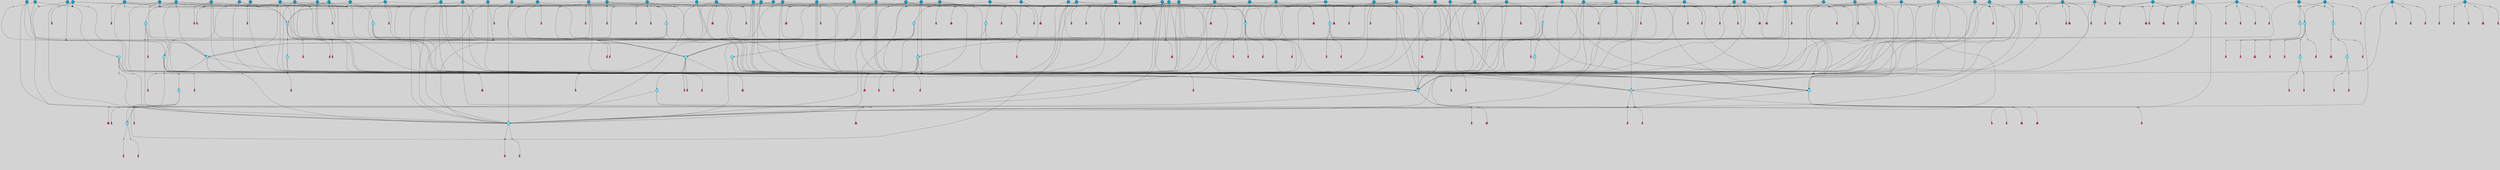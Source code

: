 // File exported with GEGELATI v1.3.1
// On the 2024-04-08 17:51:23
// With the File::TPGGraphDotExporter
digraph{
	graph[pad = "0.212, 0.055" bgcolor = lightgray]
	node[shape=circle style = filled label = ""]
		T3 [fillcolor="#66ddff"]
		T4 [fillcolor="#66ddff"]
		T7 [fillcolor="#66ddff"]
		T11 [fillcolor="#66ddff"]
		T24 [fillcolor="#66ddff"]
		T54 [fillcolor="#66ddff"]
		T164 [fillcolor="#66ddff"]
		T207 [fillcolor="#66ddff"]
		T250 [fillcolor="#66ddff"]
		T264 [fillcolor="#66ddff"]
		T311 [fillcolor="#66ddff"]
		T317 [fillcolor="#66ddff"]
		T318 [fillcolor="#66ddff"]
		T365 [fillcolor="#66ddff"]
		T455 [fillcolor="#66ddff"]
		T542 [fillcolor="#1199bb"]
		T563 [fillcolor="#1199bb"]
		T601 [fillcolor="#66ddff"]
		T608 [fillcolor="#1199bb"]
		T630 [fillcolor="#66ddff"]
		T321 [fillcolor="#1199bb"]
		T662 [fillcolor="#66ddff"]
		T663 [fillcolor="#66ddff"]
		T668 [fillcolor="#66ddff"]
		T697 [fillcolor="#1199bb"]
		T700 [fillcolor="#1199bb"]
		T714 [fillcolor="#1199bb"]
		T717 [fillcolor="#1199bb"]
		T728 [fillcolor="#1199bb"]
		T737 [fillcolor="#1199bb"]
		T758 [fillcolor="#66ddff"]
		T762 [fillcolor="#1199bb"]
		T776 [fillcolor="#1199bb"]
		T781 [fillcolor="#1199bb"]
		T785 [fillcolor="#1199bb"]
		T797 [fillcolor="#1199bb"]
		T801 [fillcolor="#1199bb"]
		T805 [fillcolor="#1199bb"]
		T807 [fillcolor="#66ddff"]
		T811 [fillcolor="#1199bb"]
		T815 [fillcolor="#1199bb"]
		T816 [fillcolor="#1199bb"]
		T818 [fillcolor="#1199bb"]
		T821 [fillcolor="#66ddff"]
		T826 [fillcolor="#1199bb"]
		T827 [fillcolor="#1199bb"]
		T831 [fillcolor="#1199bb"]
		T834 [fillcolor="#1199bb"]
		T837 [fillcolor="#1199bb"]
		T839 [fillcolor="#1199bb"]
		T842 [fillcolor="#1199bb"]
		T848 [fillcolor="#1199bb"]
		T849 [fillcolor="#1199bb"]
		T850 [fillcolor="#1199bb"]
		T853 [fillcolor="#66ddff"]
		T856 [fillcolor="#1199bb"]
		T858 [fillcolor="#1199bb"]
		T861 [fillcolor="#1199bb"]
		T862 [fillcolor="#1199bb"]
		T863 [fillcolor="#1199bb"]
		T865 [fillcolor="#1199bb"]
		T867 [fillcolor="#1199bb"]
		T869 [fillcolor="#1199bb"]
		T874 [fillcolor="#1199bb"]
		T875 [fillcolor="#1199bb"]
		T876 [fillcolor="#1199bb"]
		T877 [fillcolor="#1199bb"]
		T878 [fillcolor="#1199bb"]
		T879 [fillcolor="#1199bb"]
		T880 [fillcolor="#1199bb"]
		T881 [fillcolor="#1199bb"]
		T884 [fillcolor="#1199bb"]
		T885 [fillcolor="#1199bb"]
		T887 [fillcolor="#1199bb"]
		T893 [fillcolor="#1199bb"]
		T896 [fillcolor="#1199bb"]
		T897 [fillcolor="#1199bb"]
		T898 [fillcolor="#1199bb"]
		T899 [fillcolor="#1199bb"]
		T900 [fillcolor="#1199bb"]
		T901 [fillcolor="#1199bb"]
		T902 [fillcolor="#1199bb"]
		T903 [fillcolor="#1199bb"]
		T904 [fillcolor="#1199bb"]
		T905 [fillcolor="#1199bb"]
		T906 [fillcolor="#1199bb"]
		T908 [fillcolor="#1199bb"]
		T909 [fillcolor="#1199bb"]
		T910 [fillcolor="#1199bb"]
		T911 [fillcolor="#1199bb"]
		T913 [fillcolor="#1199bb"]
		T914 [fillcolor="#1199bb"]
		T915 [fillcolor="#66ddff"]
		T916 [fillcolor="#66ddff"]
		T917 [fillcolor="#66ddff"]
		T918 [fillcolor="#66ddff"]
		T919 [fillcolor="#66ddff"]
		T920 [fillcolor="#1199bb"]
		T921 [fillcolor="#1199bb"]
		T922 [fillcolor="#1199bb"]
		T923 [fillcolor="#1199bb"]
		T924 [fillcolor="#1199bb"]
		T925 [fillcolor="#1199bb"]
		T927 [fillcolor="#1199bb"]
		T928 [fillcolor="#1199bb"]
		T929 [fillcolor="#1199bb"]
		T930 [fillcolor="#1199bb"]
		T931 [fillcolor="#1199bb"]
		T932 [fillcolor="#1199bb"]
		P13009 [fillcolor="#cccccc" shape=point] //6|
		I13009 [shape=box style=invis label="6|1&2|6#1|7&#92;n10|7&2|0#1|5&#92;n9|4&0|1#2|2&#92;n8|6&0|0#1|0&#92;n"]
		P13009 -> I13009[style=invis]
		A8829 [fillcolor="#ff3366" shape=box margin=0.03 width=0 height=0 label="3"]
		T3 -> P13009 -> A8829
		P13010 [fillcolor="#cccccc" shape=point] //3|
		I13010 [shape=box style=invis label="7|6&2|4#0|2&#92;n10|3&2|7#1|4&#92;n11|6&0|4#0|1&#92;n7|1&0|0#2|6&#92;n7|6&0|3#2|6&#92;n4|0&2|6#0|1&#92;n4|4&2|5#0|2&#92;n4|6&0|4#2|7&#92;n10|0&2|3#1|5&#92;n2|6&0|5#0|2&#92;n1|0&2|3#0|7&#92;n1|6&2|0#0|5&#92;n6|2&0|1#0|7&#92;n9|2&0|3#2|7&#92;n5|3&0|6#0|6&#92;n1|7&2|5#2|3&#92;n8|1&2|7#0|6&#92;n1|0&2|5#2|1&#92;n7|1&2|2#2|5&#92;n7|4&2|6#0|3&#92;n"]
		P13010 -> I13010[style=invis]
		A8830 [fillcolor="#ff3366" shape=box margin=0.03 width=0 height=0 label="4"]
		T3 -> P13010 -> A8830
		P13011 [fillcolor="#cccccc" shape=point] //7|
		I13011 [shape=box style=invis label="0|2&2|4#2|6&#92;n5|3&0|6#0|1&#92;n4|7&2|6#0|5&#92;n7|6&0|7#0|5&#92;n10|7&2|2#1|1&#92;n"]
		P13011 -> I13011[style=invis]
		A8831 [fillcolor="#ff3366" shape=box margin=0.03 width=0 height=0 label="4"]
		T4 -> P13011 -> A8831
		P13012 [fillcolor="#cccccc" shape=point] //0|
		I13012 [shape=box style=invis label="2|5&0|1#0|6&#92;n6|1&2|2#2|7&#92;n8|0&0|3#1|4&#92;n4|3&2|5#2|4&#92;n8|1&2|4#0|0&#92;n6|6&0|1#2|6&#92;n11|7&2|4#2|5&#92;n6|2&2|4#0|2&#92;n8|5&2|4#2|4&#92;n2|1&2|1#2|2&#92;n2|7&2|5#2|6&#92;n9|7&0|5#0|4&#92;n1|2&0|5#2|6&#92;n4|2&2|3#2|7&#92;n3|3&2|1#0|2&#92;n"]
		P13012 -> I13012[style=invis]
		A8832 [fillcolor="#ff3366" shape=box margin=0.03 width=0 height=0 label="5"]
		T4 -> P13012 -> A8832
		P13013 [fillcolor="#cccccc" shape=point] //-3|
		I13013 [shape=box style=invis label="1|6&2|7#0|7&#92;n10|2&0|7#1|3&#92;n9|6&2|7#2|2&#92;n5|3&0|7#0|7&#92;n1|6&2|3#0|0&#92;n2|3&2|3#2|2&#92;n5|1&2|6#0|6&#92;n"]
		P13013 -> I13013[style=invis]
		A8833 [fillcolor="#ff3366" shape=box margin=0.03 width=0 height=0 label="7"]
		T7 -> P13013 -> A8833
		P13014 [fillcolor="#cccccc" shape=point] //5|
		I13014 [shape=box style=invis label="0|5&2|3#0|1&#92;n0|6&2|1#2|4&#92;n6|2&2|6#0|7&#92;n7|4&0|3#0|1&#92;n5|4&0|7#1|6&#92;n9|1&0|5#2|2&#92;n6|3&2|3#1|7&#92;n11|7&2|4#1|6&#92;n2|5&0|1#0|0&#92;n4|7&0|0#0|2&#92;n6|2&0|6#0|0&#92;n2|1&2|6#2|4&#92;n10|0&2|0#1|0&#92;n6|6&2|4#0|6&#92;n"]
		P13014 -> I13014[style=invis]
		A8834 [fillcolor="#ff3366" shape=box margin=0.03 width=0 height=0 label="8"]
		T7 -> P13014 -> A8834
		P13015 [fillcolor="#cccccc" shape=point] //6|
		I13015 [shape=box style=invis label="3|0&2|7#2|2&#92;n3|2&0|4#2|5&#92;n5|1&0|2#1|0&#92;n8|7&0|1#2|0&#92;n8|5&0|3#0|6&#92;n0|2&0|2#2|3&#92;n1|5&2|5#0|5&#92;n5|6&0|6#0|7&#92;n6|7&0|0#2|6&#92;n1|2&2|3#0|0&#92;n7|7&2|3#0|4&#92;n0|7&2|7#0|6&#92;n1|0&2|2#2|7&#92;n4|4&0|1#0|0&#92;n"]
		P13015 -> I13015[style=invis]
		A8835 [fillcolor="#ff3366" shape=box margin=0.03 width=0 height=0 label="11"]
		T11 -> P13015 -> A8835
		P13016 [fillcolor="#cccccc" shape=point] //-4|
		I13016 [shape=box style=invis label="4|1&0|4#2|6&#92;n1|2&2|2#2|0&#92;n1|2&2|0#0|6&#92;n8|4&2|3#2|5&#92;n5|5&2|1#1|0&#92;n"]
		P13016 -> I13016[style=invis]
		A8836 [fillcolor="#ff3366" shape=box margin=0.03 width=0 height=0 label="12"]
		T11 -> P13016 -> A8836
		P13017 [fillcolor="#cccccc" shape=point] //-3|
		I13017 [shape=box style=invis label="8|1&2|3#0|5&#92;n0|6&0|5#0|5&#92;n3|7&2|1#0|6&#92;n3|5&0|1#0|0&#92;n9|5&2|0#0|4&#92;n3|5&0|2#0|3&#92;n10|6&2|4#1|0&#92;n9|4&2|7#2|6&#92;n1|7&2|5#2|2&#92;n"]
		P13017 -> I13017[style=invis]
		A8837 [fillcolor="#ff3366" shape=box margin=0.03 width=0 height=0 label="5"]
		T4 -> P13017 -> A8837
		P13018 [fillcolor="#cccccc" shape=point] //1|
		I13018 [shape=box style=invis label="5|1&0|6#2|7&#92;n2|4&0|4#2|2&#92;n0|6&0|5#0|4&#92;n10|6&2|5#1|6&#92;n9|3&0|1#1|7&#92;n10|3&2|2#1|0&#92;n5|0&0|0#2|1&#92;n11|3&2|3#1|5&#92;n10|3&0|1#1|0&#92;n2|4&0|1#0|1&#92;n0|2&0|3#2|4&#92;n9|2&2|1#2|5&#92;n11|7&2|6#2|6&#92;n"]
		P13018 -> I13018[style=invis]
		T24 -> P13018 -> T7
		P13019 [fillcolor="#cccccc" shape=point] //5|
		I13019 [shape=box style=invis label="3|0&2|0#0|1&#92;n3|0&0|7#0|1&#92;n5|3&0|2#2|6&#92;n4|4&2|4#2|6&#92;n11|2&0|7#1|6&#92;n2|7&2|2#2|5&#92;n9|3&2|6#2|7&#92;n7|7&0|0#0|4&#92;n6|1&2|4#2|3&#92;n5|4&2|0#1|6&#92;n1|3&0|7#0|4&#92;n"]
		P13019 -> I13019[style=invis]
		A8838 [fillcolor="#ff3366" shape=box margin=0.03 width=0 height=0 label="7"]
		T24 -> P13019 -> A8838
		P13020 [fillcolor="#cccccc" shape=point] //-2|
		I13020 [shape=box style=invis label="4|1&0|4#0|3&#92;n4|2&0|5#2|0&#92;n5|5&2|6#0|5&#92;n1|4&0|1#0|2&#92;n6|3&2|7#1|5&#92;n0|4&2|0#0|3&#92;n8|5&2|5#1|2&#92;n10|7&2|7#1|1&#92;n3|4&0|0#2|1&#92;n3|6&2|5#2|5&#92;n8|3&0|1#0|7&#92;n10|0&2|7#1|3&#92;n4|1&2|4#0|1&#92;n9|3&2|0#0|4&#92;n3|6&2|0#0|4&#92;n1|2&0|6#2|1&#92;n4|0&2|1#2|2&#92;n"]
		P13020 -> I13020[style=invis]
		A8839 [fillcolor="#ff3366" shape=box margin=0.03 width=0 height=0 label="14"]
		T24 -> P13020 -> A8839
		P13021 [fillcolor="#cccccc" shape=point] //8|
		I13021 [shape=box style=invis label="9|0&0|1#2|0&#92;n10|1&2|5#1|4&#92;n8|2&2|6#0|4&#92;n2|4&2|5#2|3&#92;n4|2&2|2#0|2&#92;n7|5&0|2#0|0&#92;n8|2&2|1#1|3&#92;n8|7&0|7#2|1&#92;n1|1&0|0#0|7&#92;n5|6&2|5#1|0&#92;n6|6&2|5#0|0&#92;n11|4&0|3#2|6&#92;n4|2&2|4#0|7&#92;n5|6&0|1#2|0&#92;n11|3&0|2#0|7&#92;n"]
		P13021 -> I13021[style=invis]
		A8840 [fillcolor="#ff3366" shape=box margin=0.03 width=0 height=0 label="6"]
		T54 -> P13021 -> A8840
		T54 -> P13019
		P13022 [fillcolor="#cccccc" shape=point] //-10|
		I13022 [shape=box style=invis label="3|6&0|0#0|4&#92;n4|1&2|4#0|1&#92;n5|1&0|1#0|4&#92;n5|5&2|6#0|5&#92;n6|5&0|6#0|3&#92;n11|1&2|0#0|1&#92;n0|7&2|0#0|3&#92;n1|2&0|6#0|1&#92;n8|0&0|4#2|0&#92;n0|4&0|7#2|7&#92;n7|0&2|7#1|3&#92;n3|1&0|5#2|5&#92;n5|1&0|4#0|3&#92;n2|2&0|2#0|0&#92;n8|3&0|1#0|7&#92;n3|0&0|3#0|5&#92;n7|2&0|5#2|0&#92;n6|3&2|7#1|5&#92;n4|7&2|7#2|1&#92;n"]
		P13022 -> I13022[style=invis]
		A8841 [fillcolor="#ff3366" shape=box margin=0.03 width=0 height=0 label="14"]
		T54 -> P13022 -> A8841
		T54 -> P13014
		T164 -> P13012
		P13023 [fillcolor="#cccccc" shape=point] //-1|
		I13023 [shape=box style=invis label="6|4&0|4#2|4&#92;n4|5&2|5#2|4&#92;n9|7&2|5#0|3&#92;n3|7&2|6#0|6&#92;n8|7&0|6#0|4&#92;n2|1&2|0#0|1&#92;n8|6&0|0#2|5&#92;n2|1&0|2#0|3&#92;n6|1&0|7#2|6&#92;n6|3&0|1#1|6&#92;n5|4&2|7#0|4&#92;n0|7&0|4#2|0&#92;n11|0&2|0#2|5&#92;n3|7&2|0#2|7&#92;n8|3&2|7#1|4&#92;n5|7&0|6#0|4&#92;n0|0&2|3#2|3&#92;n5|4&2|1#0|3&#92;n0|4&0|3#2|5&#92;n"]
		P13023 -> I13023[style=invis]
		A8842 [fillcolor="#ff3366" shape=box margin=0.03 width=0 height=0 label="10"]
		T164 -> P13023 -> A8842
		P13024 [fillcolor="#cccccc" shape=point] //-7|
		I13024 [shape=box style=invis label="6|1&0|2#0|3&#92;n1|2&0|1#2|0&#92;n10|3&2|2#1|1&#92;n0|1&0|2#0|7&#92;n4|6&2|7#2|4&#92;n6|0&2|7#0|6&#92;n"]
		P13024 -> I13024[style=invis]
		A8843 [fillcolor="#ff3366" shape=box margin=0.03 width=0 height=0 label="7"]
		T164 -> P13024 -> A8843
		P13025 [fillcolor="#cccccc" shape=point] //-6|
		I13025 [shape=box style=invis label="11|7&0|1#0|6&#92;n3|5&0|1#0|3&#92;n1|5&0|5#0|6&#92;n1|7&2|5#2|2&#92;n0|0&0|2#2|2&#92;n4|4&0|1#0|5&#92;n6|4&2|2#0|2&#92;n0|6&2|5#0|5&#92;n0|3&2|2#2|6&#92;n"]
		P13025 -> I13025[style=invis]
		A8844 [fillcolor="#ff3366" shape=box margin=0.03 width=0 height=0 label="5"]
		T164 -> P13025 -> A8844
		P13026 [fillcolor="#cccccc" shape=point] //4|
		I13026 [shape=box style=invis label="4|3&0|6#0|3&#92;n5|7&2|3#2|2&#92;n5|6&0|7#1|2&#92;n1|4&2|6#0|3&#92;n8|4&2|1#2|5&#92;n9|5&2|4#1|4&#92;n2|4&0|5#0|7&#92;n10|0&0|6#1|3&#92;n3|0&0|6#0|2&#92;n2|7&2|7#2|6&#92;n5|2&0|5#1|5&#92;n10|4&2|5#1|7&#92;n4|0&0|4#2|4&#92;n11|1&0|4#2|6&#92;n10|6&2|0#1|4&#92;n9|7&0|3#1|4&#92;n4|5&2|7#0|6&#92;n11|5&2|6#2|3&#92;n0|3&0|5#0|1&#92;n"]
		P13026 -> I13026[style=invis]
		A8845 [fillcolor="#ff3366" shape=box margin=0.03 width=0 height=0 label="13"]
		T164 -> P13026 -> A8845
		P13027 [fillcolor="#cccccc" shape=point] //7|
		I13027 [shape=box style=invis label="7|0&2|1#2|0&#92;n9|7&2|1#1|7&#92;n8|2&0|1#1|0&#92;n6|6&0|2#1|1&#92;n2|2&0|5#0|0&#92;n5|7&0|0#2|1&#92;n5|1&2|5#1|5&#92;n4|7&2|4#2|3&#92;n10|5&2|2#1|5&#92;n1|3&2|2#2|0&#92;n10|2&2|6#1|5&#92;n"]
		P13027 -> I13027[style=invis]
		A8846 [fillcolor="#ff3366" shape=box margin=0.03 width=0 height=0 label="1"]
		T207 -> P13027 -> A8846
		P13028 [fillcolor="#cccccc" shape=point] //-3|
		I13028 [shape=box style=invis label="3|7&0|0#0|2&#92;n11|5&0|1#1|1&#92;n4|1&0|6#2|6&#92;n4|0&0|1#0|5&#92;n"]
		P13028 -> I13028[style=invis]
		T207 -> P13028 -> T24
		P13029 [fillcolor="#cccccc" shape=point] //5|
		I13029 [shape=box style=invis label="8|1&2|6#0|6&#92;n3|0&0|7#0|1&#92;n11|3&0|2#2|6&#92;n4|4&2|4#2|6&#92;n11|2&0|7#1|6&#92;n2|7&2|2#2|5&#92;n7|7&0|0#0|4&#92;n6|1&2|4#2|3&#92;n5|4&2|0#1|6&#92;n3|0&2|0#0|1&#92;n1|3&0|7#0|4&#92;n"]
		P13029 -> I13029[style=invis]
		A8847 [fillcolor="#ff3366" shape=box margin=0.03 width=0 height=0 label="7"]
		T207 -> P13029 -> A8847
		P13030 [fillcolor="#cccccc" shape=point] //5|
		I13030 [shape=box style=invis label="10|4&2|6#1|2&#92;n8|4&0|1#1|0&#92;n0|4&2|6#0|0&#92;n8|4&2|5#2|1&#92;n7|5&2|5#1|0&#92;n3|6&0|6#2|2&#92;n1|7&0|7#0|5&#92;n2|0&0|7#2|4&#92;n9|4&2|6#2|7&#92;n2|6&2|2#0|0&#92;n11|7&2|7#0|7&#92;n5|5&0|0#0|1&#92;n10|1&0|0#1|0&#92;n7|3&0|1#2|5&#92;n9|2&2|7#1|5&#92;n9|0&2|5#1|2&#92;n1|6&2|4#2|2&#92;n3|3&2|2#0|7&#92;n1|6&2|0#0|0&#92;n6|4&2|6#1|0&#92;n"]
		P13030 -> I13030[style=invis]
		A8848 [fillcolor="#ff3366" shape=box margin=0.03 width=0 height=0 label="1"]
		T207 -> P13030 -> A8848
		P13031 [fillcolor="#cccccc" shape=point] //7|
		I13031 [shape=box style=invis label="6|1&2|6#2|7&#92;n7|0&2|4#2|3&#92;n3|3&0|7#0|6&#92;n5|4&0|2#2|4&#92;n8|5&2|6#2|7&#92;n0|0&2|3#0|3&#92;n5|4&2|4#2|6&#92;n"]
		P13031 -> I13031[style=invis]
		T207 -> P13031 -> T4
		P13032 [fillcolor="#cccccc" shape=point] //8|
		I13032 [shape=box style=invis label="5|4&2|1#1|0&#92;n3|0&0|3#2|0&#92;n3|7&2|2#0|6&#92;n6|6&0|2#2|4&#92;n0|0&0|2#0|6&#92;n"]
		P13032 -> I13032[style=invis]
		T250 -> P13032 -> T164
		P13033 [fillcolor="#cccccc" shape=point] //5|
		I13033 [shape=box style=invis label="3|0&2|0#2|1&#92;n3|0&0|7#0|1&#92;n5|3&0|2#2|6&#92;n4|4&2|4#2|6&#92;n5|4&2|0#1|6&#92;n2|7&2|2#2|5&#92;n1|3&0|7#0|4&#92;n11|6&2|2#0|7&#92;n7|7&0|0#0|4&#92;n6|1&2|4#2|3&#92;n11|0&0|7#1|6&#92;n9|3&2|6#2|7&#92;n"]
		P13033 -> I13033[style=invis]
		A8849 [fillcolor="#ff3366" shape=box margin=0.03 width=0 height=0 label="7"]
		T250 -> P13033 -> A8849
		P13034 [fillcolor="#cccccc" shape=point] //7|
		I13034 [shape=box style=invis label="7|4&2|7#0|4&#92;n4|6&0|1#2|5&#92;n2|1&2|3#0|0&#92;n4|3&2|0#0|1&#92;n0|0&2|7#2|7&#92;n7|7&0|5#2|3&#92;n5|0&2|1#2|2&#92;n10|0&0|4#1|2&#92;n4|4&0|7#0|0&#92;n6|7&0|2#0|1&#92;n1|4&2|5#0|4&#92;n"]
		P13034 -> I13034[style=invis]
		A8850 [fillcolor="#ff3366" shape=box margin=0.03 width=0 height=0 label="0"]
		T250 -> P13034 -> A8850
		T250 -> P13019
		P13035 [fillcolor="#cccccc" shape=point] //10|
		I13035 [shape=box style=invis label="6|1&2|4#2|3&#92;n3|0&0|7#0|1&#92;n5|3&0|2#2|6&#92;n4|4&0|4#2|6&#92;n5|4&2|0#1|6&#92;n10|5&0|6#1|5&#92;n2|5&2|1#2|2&#92;n1|3&0|7#0|4&#92;n3|0&2|0#0|1&#92;n11|2&0|5#1|6&#92;n9|3&2|6#2|7&#92;n7|7&0|0#0|4&#92;n"]
		P13035 -> I13035[style=invis]
		A8851 [fillcolor="#ff3366" shape=box margin=0.03 width=0 height=0 label="7"]
		T250 -> P13035 -> A8851
		P13036 [fillcolor="#cccccc" shape=point] //-2|
		I13036 [shape=box style=invis label="11|7&2|0#1|7&#92;n4|3&0|1#2|5&#92;n0|4&2|4#2|7&#92;n1|6&0|0#0|4&#92;n4|0&0|0#0|5&#92;n0|6&2|3#2|0&#92;n9|6&2|5#1|3&#92;n0|7&2|1#2|5&#92;n4|4&0|5#0|1&#92;n10|4&0|0#1|0&#92;n"]
		P13036 -> I13036[style=invis]
		A8852 [fillcolor="#ff3366" shape=box margin=0.03 width=0 height=0 label="12"]
		T264 -> P13036 -> A8852
		P13037 [fillcolor="#cccccc" shape=point] //-3|
		I13037 [shape=box style=invis label="7|2&2|4#0|2&#92;n4|1&2|6#0|1&#92;n11|6&0|4#0|1&#92;n7|1&0|0#2|6&#92;n6|2&0|1#0|7&#92;n10|3&2|7#1|4&#92;n3|5&2|3#0|1&#92;n4|4&2|5#0|2&#92;n4|6&0|4#2|7&#92;n2|5&0|5#0|2&#92;n10|0&2|3#1|4&#92;n0|1&2|7#0|6&#92;n7|6&0|3#2|6&#92;n1|3&0|6#2|0&#92;n5|3&0|6#0|6&#92;n1|4&2|5#2|3&#92;n1|6&2|0#0|5&#92;n9|2&0|3#2|7&#92;n7|1&2|2#2|5&#92;n"]
		P13037 -> I13037[style=invis]
		T264 -> P13037 -> T207
		P13038 [fillcolor="#cccccc" shape=point] //2|
		I13038 [shape=box style=invis label="4|1&0|4#2|6&#92;n5|5&2|1#1|0&#92;n1|0&2|0#0|6&#92;n8|4&2|3#2|5&#92;n"]
		P13038 -> I13038[style=invis]
		T264 -> P13038 -> T11
		P13039 [fillcolor="#cccccc" shape=point] //2|
		I13039 [shape=box style=invis label="11|0&2|3#0|7&#92;n10|4&2|5#1|6&#92;n4|7&0|2#2|3&#92;n6|0&2|6#0|6&#92;n9|0&0|7#0|5&#92;n7|2&2|4#1|2&#92;n5|1&2|6#2|7&#92;n"]
		P13039 -> I13039[style=invis]
		T311 -> P13039 -> T7
		P13040 [fillcolor="#cccccc" shape=point] //5|
		I13040 [shape=box style=invis label="5|4&2|0#1|6&#92;n3|0&0|7#0|1&#92;n5|3&0|2#2|6&#92;n11|2&0|7#1|6&#92;n2|7&2|2#2|5&#92;n9|3&2|6#2|7&#92;n7|7&0|0#0|4&#92;n6|1&2|4#2|3&#92;n3|0&2|0#0|1&#92;n1|3&2|7#0|4&#92;n"]
		P13040 -> I13040[style=invis]
		A8853 [fillcolor="#ff3366" shape=box margin=0.03 width=0 height=0 label="7"]
		T311 -> P13040 -> A8853
		T311 -> P13036
		P13041 [fillcolor="#cccccc" shape=point] //-1|
		I13041 [shape=box style=invis label="1|7&2|1#0|6&#92;n8|1&2|3#0|5&#92;n10|6&2|7#1|0&#92;n1|7&2|5#0|2&#92;n0|3&0|3#2|2&#92;n3|5&0|1#0|0&#92;n3|5&0|2#0|3&#92;n1|5&2|0#0|4&#92;n5|7&2|2#2|5&#92;n4|0&2|3#0|3&#92;n"]
		P13041 -> I13041[style=invis]
		T311 -> P13041 -> T3
		P13042 [fillcolor="#cccccc" shape=point] //2|
		I13042 [shape=box style=invis label="4|1&0|5#0|1&#92;n6|4&0|7#2|4&#92;n10|5&2|6#1|4&#92;n9|2&0|4#2|3&#92;n6|2&2|3#1|7&#92;n8|1&0|2#0|3&#92;n4|0&2|0#0|1&#92;n"]
		P13042 -> I13042[style=invis]
		T311 -> P13042 -> T54
		P13043 [fillcolor="#cccccc" shape=point] //7|
		I13043 [shape=box style=invis label="9|6&2|6#1|3&#92;n9|7&2|0#1|7&#92;n3|0&2|0#0|0&#92;n1|6&0|0#0|4&#92;n7|4&0|3#0|1&#92;n"]
		P13043 -> I13043[style=invis]
		A8854 [fillcolor="#ff3366" shape=box margin=0.03 width=0 height=0 label="12"]
		T318 -> P13043 -> A8854
		P13044 [fillcolor="#cccccc" shape=point] //-9|
		I13044 [shape=box style=invis label="7|1&0|0#2|6&#92;n1|6&0|4#2|7&#92;n7|6&2|4#0|2&#92;n10|7&2|1#1|3&#92;n7|6&0|3#2|6&#92;n4|0&2|2#2|1&#92;n1|0&0|5#2|3&#92;n6|1&2|6#1|1&#92;n7|4&2|6#1|0&#92;n9|5&0|1#0|2&#92;n9|2&0|3#0|7&#92;n6|0&2|7#0|6&#92;n10|5&2|3#1|5&#92;n10|0&2|7#1|4&#92;n1|0&2|3#0|7&#92;n5|2&0|6#0|6&#92;n2|6&0|1#0|2&#92;n7|4&2|5#0|3&#92;n3|6&2|4#0|5&#92;n1|6&2|0#0|5&#92;n"]
		P13044 -> I13044[style=invis]
		A8855 [fillcolor="#ff3366" shape=box margin=0.03 width=0 height=0 label="4"]
		T318 -> P13044 -> A8855
		P13045 [fillcolor="#cccccc" shape=point] //-7|
		I13045 [shape=box style=invis label="9|1&2|7#2|1&#92;n7|0&2|0#2|7&#92;n2|3&2|3#2|2&#92;n8|5&2|1#0|3&#92;n5|5&0|7#0|1&#92;n1|6&2|7#0|7&#92;n10|2&0|7#1|3&#92;n6|4&2|2#2|4&#92;n0|6&2|5#0|2&#92;n"]
		P13045 -> I13045[style=invis]
		A8856 [fillcolor="#ff3366" shape=box margin=0.03 width=0 height=0 label="7"]
		T318 -> P13045 -> A8856
		P13046 [fillcolor="#cccccc" shape=point] //3|
		I13046 [shape=box style=invis label="7|6&2|4#0|2&#92;n10|3&2|7#1|4&#92;n11|6&0|4#0|1&#92;n7|1&0|0#2|6&#92;n7|6&0|3#2|6&#92;n4|0&2|6#0|1&#92;n4|4&2|5#0|2&#92;n4|6&0|4#2|7&#92;n10|0&2|3#1|5&#92;n2|6&0|5#0|2&#92;n1|0&2|3#0|7&#92;n1|6&2|0#0|5&#92;n6|2&0|1#0|7&#92;n9|2&0|3#2|7&#92;n5|3&0|6#0|6&#92;n1|7&2|5#2|3&#92;n8|1&2|7#0|6&#92;n1|0&2|5#2|1&#92;n7|1&2|2#2|5&#92;n7|4&2|6#0|3&#92;n"]
		P13046 -> I13046[style=invis]
		A8857 [fillcolor="#ff3366" shape=box margin=0.03 width=0 height=0 label="4"]
		T317 -> P13046 -> A8857
		P13047 [fillcolor="#cccccc" shape=point] //6|
		I13047 [shape=box style=invis label="6|1&2|6#1|7&#92;n10|7&2|0#1|5&#92;n9|4&0|1#2|2&#92;n8|6&0|0#1|0&#92;n"]
		P13047 -> I13047[style=invis]
		A8858 [fillcolor="#ff3366" shape=box margin=0.03 width=0 height=0 label="3"]
		T317 -> P13047 -> A8858
		P13048 [fillcolor="#cccccc" shape=point] //-9|
		I13048 [shape=box style=invis label="11|5&0|0#2|6&#92;n8|5&2|3#2|1&#92;n7|1&0|6#1|3&#92;n11|4&0|2#0|1&#92;n9|0&2|7#1|6&#92;n10|1&0|3#1|6&#92;n0|3&0|4#2|5&#92;n5|7&2|3#1|6&#92;n2|0&2|1#0|7&#92;n"]
		P13048 -> I13048[style=invis]
		A8859 [fillcolor="#ff3366" shape=box margin=0.03 width=0 height=0 label="2"]
		T318 -> P13048 -> A8859
		P13049 [fillcolor="#cccccc" shape=point] //-1|
		I13049 [shape=box style=invis label="1|7&2|1#0|6&#92;n8|1&2|3#0|5&#92;n10|6&2|7#1|0&#92;n1|7&2|5#0|2&#92;n0|3&0|3#2|2&#92;n3|5&0|1#0|0&#92;n3|5&0|2#0|3&#92;n1|5&2|0#0|4&#92;n5|7&2|2#2|5&#92;n4|0&2|3#0|3&#92;n"]
		P13049 -> I13049[style=invis]
		T318 -> P13049 -> T317
		P13050 [fillcolor="#cccccc" shape=point] //2|
		I13050 [shape=box style=invis label="11|2&2|1#2|2&#92;n0|1&0|0#0|6&#92;n9|2&0|4#2|2&#92;n9|7&2|0#0|0&#92;n4|5&0|6#2|7&#92;n6|7&0|2#0|1&#92;n5|6&0|2#1|0&#92;n11|6&2|1#2|1&#92;n11|0&0|0#2|3&#92;n8|4&0|7#1|1&#92;n11|3&0|7#1|6&#92;n9|2&2|1#2|5&#92;n11|7&0|2#0|2&#92;n"]
		P13050 -> I13050[style=invis]
		T365 -> P13050 -> T3
		P13051 [fillcolor="#cccccc" shape=point] //4|
		I13051 [shape=box style=invis label="7|1&0|6#0|1&#92;n6|7&2|7#1|7&#92;n10|1&2|1#1|1&#92;n9|6&2|2#1|4&#92;n4|7&0|4#2|2&#92;n9|6&0|5#1|1&#92;n10|0&2|6#1|6&#92;n5|1&0|1#2|3&#92;n10|1&0|5#1|0&#92;n3|4&2|3#0|0&#92;n8|2&0|5#2|4&#92;n1|6&2|0#0|0&#92;n2|3&0|1#2|6&#92;n5|2&2|2#1|6&#92;n2|2&0|1#2|1&#92;n3|1&2|7#0|3&#92;n6|7&2|3#0|4&#92;n"]
		P13051 -> I13051[style=invis]
		A8860 [fillcolor="#ff3366" shape=box margin=0.03 width=0 height=0 label="10"]
		T365 -> P13051 -> A8860
		P13052 [fillcolor="#cccccc" shape=point] //3|
		I13052 [shape=box style=invis label="4|7&0|7#2|7&#92;n11|5&2|6#0|2&#92;n5|5&2|6#2|0&#92;n3|2&0|6#0|3&#92;n10|2&2|5#1|5&#92;n9|4&2|3#1|5&#92;n2|5&2|7#2|4&#92;n11|3&2|5#1|0&#92;n7|0&0|7#2|1&#92;n1|2&0|5#0|1&#92;n"]
		P13052 -> I13052[style=invis]
		A8861 [fillcolor="#ff3366" shape=box margin=0.03 width=0 height=0 label="5"]
		T365 -> P13052 -> A8861
		P13053 [fillcolor="#cccccc" shape=point] //2|
		I13053 [shape=box style=invis label="9|0&0|7#0|5&#92;n10|4&2|5#1|6&#92;n4|7&0|2#2|3&#92;n6|0&2|6#0|6&#92;n11|0&2|3#0|7&#92;n7|0&2|4#1|2&#92;n6|3&2|6#2|1&#92;n5|1&2|6#2|7&#92;n"]
		P13053 -> I13053[style=invis]
		T455 -> P13053 -> T7
		T455 -> P13042
		P13054 [fillcolor="#cccccc" shape=point] //4|
		I13054 [shape=box style=invis label="6|0&2|6#0|7&#92;n11|2&0|3#1|2&#92;n11|3&0|7#1|5&#92;n10|4&2|6#1|6&#92;n1|0&2|7#0|6&#92;n4|4&2|6#0|2&#92;n4|7&0|2#2|3&#92;n1|7&0|4#2|3&#92;n9|0&0|7#0|0&#92;n"]
		P13054 -> I13054[style=invis]
		T455 -> P13054 -> T7
		P13055 [fillcolor="#cccccc" shape=point] //-3|
		I13055 [shape=box style=invis label="6|1&0|5#0|3&#92;n10|0&2|7#1|6&#92;n0|1&0|2#0|7&#92;n6|2&0|3#2|7&#92;n4|6&2|7#2|4&#92;n"]
		P13055 -> I13055[style=invis]
		A8862 [fillcolor="#ff3366" shape=box margin=0.03 width=0 height=0 label="7"]
		T455 -> P13055 -> A8862
		P13056 [fillcolor="#cccccc" shape=point] //7|
		I13056 [shape=box style=invis label="10|5&0|6#1|7&#92;n4|3&2|6#0|3&#92;n8|4&0|6#1|2&#92;n3|0&2|0#2|3&#92;n5|6&2|3#0|4&#92;n0|7&2|1#0|5&#92;n8|7&2|2#2|5&#92;n9|1&0|0#1|0&#92;n10|1&2|1#1|4&#92;n3|3&2|7#0|4&#92;n5|2&2|3#0|4&#92;n2|0&2|6#2|2&#92;n1|7&0|1#0|7&#92;n"]
		P13056 -> I13056[style=invis]
		T455 -> P13056 -> T365
		T542 -> P13043
		P13057 [fillcolor="#cccccc" shape=point] //8|
		I13057 [shape=box style=invis label="7|1&0|0#2|6&#92;n1|6&0|4#2|7&#92;n7|6&2|0#0|2&#92;n10|7&2|1#1|3&#92;n7|6&0|3#2|6&#92;n4|0&2|2#2|1&#92;n1|0&0|5#2|3&#92;n6|1&2|6#1|1&#92;n7|4&2|6#1|0&#92;n9|5&0|1#0|2&#92;n7|4&2|5#0|3&#92;n6|0&2|7#0|6&#92;n10|5&2|3#1|5&#92;n10|0&2|7#1|4&#92;n1|0&2|3#0|7&#92;n5|2&0|6#0|6&#92;n2|6&0|1#0|2&#92;n9|2&0|3#0|7&#92;n3|6&2|4#0|5&#92;n1|6&2|0#0|5&#92;n"]
		P13057 -> I13057[style=invis]
		A8863 [fillcolor="#ff3366" shape=box margin=0.03 width=0 height=0 label="4"]
		T542 -> P13057 -> A8863
		P13058 [fillcolor="#cccccc" shape=point] //-8|
		I13058 [shape=box style=invis label="2|1&2|5#2|3&#92;n11|5&2|1#0|3&#92;n5|0&0|7#0|1&#92;n0|1&2|6#0|7&#92;n7|4&2|2#2|4&#92;n0|6&2|5#0|2&#92;n9|2&0|7#1|3&#92;n"]
		P13058 -> I13058[style=invis]
		A8864 [fillcolor="#ff3366" shape=box margin=0.03 width=0 height=0 label="7"]
		T542 -> P13058 -> A8864
		T542 -> P13049
		T542 -> P13056
		P13059 [fillcolor="#cccccc" shape=point] //2|
		I13059 [shape=box style=invis label="0|2&2|6#2|6&#92;n7|0&2|7#1|7&#92;n10|7&0|5#1|6&#92;n0|5&2|7#0|4&#92;n3|1&0|1#2|6&#92;n4|7&0|2#0|6&#92;n"]
		P13059 -> I13059[style=invis]
		T563 -> P13059 -> T164
		T563 -> P13056
		P13060 [fillcolor="#cccccc" shape=point] //-3|
		I13060 [shape=box style=invis label="3|0&2|0#0|1&#92;n4|4&2|4#2|6&#92;n5|3&0|2#2|6&#92;n3|0&0|7#0|1&#92;n11|2&0|7#1|6&#92;n2|7&2|2#2|5&#92;n9|0&2|6#2|7&#92;n7|7&0|0#0|4&#92;n6|1&2|4#2|3&#92;n5|4&2|0#1|6&#92;n1|3&0|7#0|4&#92;n"]
		P13060 -> I13060[style=invis]
		A8865 [fillcolor="#ff3366" shape=box margin=0.03 width=0 height=0 label="7"]
		T563 -> P13060 -> A8865
		P13061 [fillcolor="#cccccc" shape=point] //9|
		I13061 [shape=box style=invis label="6|0&0|6#2|0&#92;n7|1&2|5#1|2&#92;n1|6&2|3#0|7&#92;n4|2&0|7#0|1&#92;n"]
		P13061 -> I13061[style=invis]
		A8866 [fillcolor="#ff3366" shape=box margin=0.03 width=0 height=0 label="2"]
		T563 -> P13061 -> A8866
		P13062 [fillcolor="#cccccc" shape=point] //-4|
		I13062 [shape=box style=invis label="10|6&2|6#1|6&#92;n7|7&2|4#0|2&#92;n4|1&2|6#0|1&#92;n10|3&2|7#1|4&#92;n3|6&0|4#0|5&#92;n2|5&0|5#0|2&#92;n4|6&0|4#0|1&#92;n3|5&2|3#0|1&#92;n4|4&2|5#0|2&#92;n9|2&0|3#2|7&#92;n10|0&2|3#1|4&#92;n7|1&0|0#2|6&#92;n4|6&0|4#2|7&#92;n1|7&0|2#2|4&#92;n1|7&0|6#2|0&#92;n5|3&0|6#0|5&#92;n7|6&0|3#2|6&#92;n1|6&2|0#0|5&#92;n1|4&2|5#2|3&#92;n7|1&2|2#2|5&#92;n"]
		P13062 -> I13062[style=invis]
		T601 -> P13062 -> T207
		T601 -> P13038
		P13063 [fillcolor="#cccccc" shape=point] //3|
		I13063 [shape=box style=invis label="7|2&0|2#2|4&#92;n0|4&0|6#2|7&#92;n9|0&0|1#2|2&#92;n8|6&0|0#1|0&#92;n"]
		P13063 -> I13063[style=invis]
		A8867 [fillcolor="#ff3366" shape=box margin=0.03 width=0 height=0 label="3"]
		T601 -> P13063 -> A8867
		P13064 [fillcolor="#cccccc" shape=point] //5|
		I13064 [shape=box style=invis label="1|6&2|7#0|7&#92;n9|2&2|7#2|3&#92;n10|2&0|7#1|3&#92;n0|0&2|7#2|2&#92;n1|6&2|3#0|0&#92;n2|3&2|3#2|2&#92;n"]
		P13064 -> I13064[style=invis]
		A8868 [fillcolor="#ff3366" shape=box margin=0.03 width=0 height=0 label="7"]
		T608 -> P13064 -> A8868
		P13065 [fillcolor="#cccccc" shape=point] //4|
		I13065 [shape=box style=invis label="11|2&0|3#1|2&#92;n6|0&2|6#0|7&#92;n11|3&0|7#1|5&#92;n10|4&2|6#1|6&#92;n1|0&2|7#0|6&#92;n4|4&2|4#0|2&#92;n4|7&0|2#2|3&#92;n1|7&0|4#2|3&#92;n9|0&0|7#0|0&#92;n"]
		P13065 -> I13065[style=invis]
		T608 -> P13065 -> T207
		T608 -> P13032
		P13066 [fillcolor="#cccccc" shape=point] //-1|
		I13066 [shape=box style=invis label="6|5&2|4#1|4&#92;n0|7&2|6#2|1&#92;n3|5&0|7#2|7&#92;n1|7&0|7#0|4&#92;n1|0&2|0#0|0&#92;n2|1&2|4#0|4&#92;n"]
		P13066 -> I13066[style=invis]
		T608 -> P13066 -> T7
		P13067 [fillcolor="#cccccc" shape=point] //6|
		I13067 [shape=box style=invis label="4|4&0|7#2|7&#92;n10|6&0|1#1|3&#92;n7|5&0|2#0|7&#92;n10|7&0|1#1|5&#92;n9|0&2|1#1|0&#92;n"]
		P13067 -> I13067[style=invis]
		A8869 [fillcolor="#ff3366" shape=box margin=0.03 width=0 height=0 label="7"]
		T630 -> P13067 -> A8869
		T630 -> P13059
		T630 -> P13056
		P13068 [fillcolor="#cccccc" shape=point] //7|
		I13068 [shape=box style=invis label="0|3&2|7#2|1&#92;n3|7&0|1#0|3&#92;n3|1&0|3#2|1&#92;n5|0&0|0#0|2&#92;n9|0&2|2#0|7&#92;n2|5&2|6#0|0&#92;n9|4&2|7#2|6&#92;n8|4&2|6#0|2&#92;n9|5&2|1#0|2&#92;n8|1&2|5#0|5&#92;n9|5&2|0#2|4&#92;n11|2&0|3#0|4&#92;n"]
		P13068 -> I13068[style=invis]
		A8870 [fillcolor="#ff3366" shape=box margin=0.03 width=0 height=0 label="5"]
		T630 -> P13068 -> A8870
		T321 -> P13043
		T321 -> P13044
		P13069 [fillcolor="#cccccc" shape=point] //-7|
		I13069 [shape=box style=invis label="9|5&2|0#2|6&#92;n11|4&0|6#0|1&#92;n0|3&0|4#2|5&#92;n8|5&2|3#2|1&#92;n9|0&2|7#1|6&#92;n2|0&2|1#0|5&#92;n5|7&2|3#1|6&#92;n4|1&0|5#2|6&#92;n0|1&2|3#0|2&#92;n10|3&2|1#1|7&#92;n"]
		P13069 -> I13069[style=invis]
		T321 -> P13069 -> T250
		T321 -> P13068
		T321 -> P13056
		P13070 [fillcolor="#cccccc" shape=point] //7|
		I13070 [shape=box style=invis label="7|4&2|1#2|4&#92;n1|1&2|1#0|4&#92;n10|3&0|3#1|2&#92;n8|0&0|4#1|2&#92;n7|6&0|5#0|5&#92;n0|0&2|7#2|7&#92;n6|7&0|2#0|6&#92;n4|3&2|0#0|1&#92;n4|6&0|7#2|5&#92;n7|4&2|7#0|4&#92;n2|0&2|0#2|6&#92;n8|3&0|6#1|5&#92;n"]
		P13070 -> I13070[style=invis]
		A8871 [fillcolor="#ff3366" shape=box margin=0.03 width=0 height=0 label="0"]
		T663 -> P13070 -> A8871
		P13071 [fillcolor="#cccccc" shape=point] //6|
		I13071 [shape=box style=invis label="6|1&2|6#1|7&#92;n10|7&2|0#1|5&#92;n9|4&0|1#2|2&#92;n8|6&0|0#1|0&#92;n"]
		P13071 -> I13071[style=invis]
		A8872 [fillcolor="#ff3366" shape=box margin=0.03 width=0 height=0 label="3"]
		T662 -> P13071 -> A8872
		P13072 [fillcolor="#cccccc" shape=point] //-1|
		I13072 [shape=box style=invis label="1|7&2|1#0|6&#92;n8|1&2|3#0|5&#92;n10|6&2|7#1|0&#92;n1|7&2|5#0|2&#92;n0|3&0|3#2|2&#92;n3|5&0|1#0|0&#92;n3|5&0|2#0|3&#92;n1|5&2|0#0|4&#92;n5|7&2|2#2|5&#92;n4|0&2|3#0|3&#92;n"]
		P13072 -> I13072[style=invis]
		T663 -> P13072 -> T662
		P13073 [fillcolor="#cccccc" shape=point] //7|
		I13073 [shape=box style=invis label="9|6&2|6#1|3&#92;n9|7&2|0#1|7&#92;n3|0&2|0#0|0&#92;n1|6&0|0#0|4&#92;n7|4&0|3#0|1&#92;n"]
		P13073 -> I13073[style=invis]
		A8873 [fillcolor="#ff3366" shape=box margin=0.03 width=0 height=0 label="12"]
		T663 -> P13073 -> A8873
		P13074 [fillcolor="#cccccc" shape=point] //-9|
		I13074 [shape=box style=invis label="11|5&0|0#2|6&#92;n8|5&2|3#2|1&#92;n7|1&0|6#1|3&#92;n11|4&0|2#0|1&#92;n9|0&2|7#1|6&#92;n10|1&0|3#1|6&#92;n0|3&0|4#2|5&#92;n5|7&2|3#1|6&#92;n2|0&2|1#0|7&#92;n"]
		P13074 -> I13074[style=invis]
		A8874 [fillcolor="#ff3366" shape=box margin=0.03 width=0 height=0 label="2"]
		T663 -> P13074 -> A8874
		P13075 [fillcolor="#cccccc" shape=point] //3|
		I13075 [shape=box style=invis label="7|6&2|4#0|2&#92;n10|3&2|7#1|4&#92;n11|6&0|4#0|1&#92;n7|1&0|0#2|6&#92;n7|6&0|3#2|6&#92;n4|0&2|6#0|1&#92;n4|4&2|5#0|2&#92;n4|6&0|4#2|7&#92;n10|0&2|3#1|5&#92;n2|6&0|5#0|2&#92;n1|0&2|3#0|7&#92;n1|6&2|0#0|5&#92;n6|2&0|1#0|7&#92;n9|2&0|3#2|7&#92;n5|3&0|6#0|6&#92;n1|7&2|5#2|3&#92;n8|1&2|7#0|6&#92;n1|0&2|5#2|1&#92;n7|1&2|2#2|5&#92;n7|4&2|6#0|3&#92;n"]
		P13075 -> I13075[style=invis]
		A8875 [fillcolor="#ff3366" shape=box margin=0.03 width=0 height=0 label="4"]
		T662 -> P13075 -> A8875
		P13076 [fillcolor="#cccccc" shape=point] //-2|
		I13076 [shape=box style=invis label="9|1&2|7#2|1&#92;n10|2&2|2#1|6&#92;n7|0&2|6#2|7&#92;n10|2&0|7#1|3&#92;n2|3&2|3#2|2&#92;n5|5&0|7#1|1&#92;n1|6&2|7#0|7&#92;n8|5&2|1#0|3&#92;n0|6&2|5#0|2&#92;n"]
		P13076 -> I13076[style=invis]
		A8876 [fillcolor="#ff3366" shape=box margin=0.03 width=0 height=0 label="7"]
		T663 -> P13076 -> A8876
		P13077 [fillcolor="#cccccc" shape=point] //-5|
		I13077 [shape=box style=invis label="0|7&0|6#2|1&#92;n3|5&0|7#2|7&#92;n1|0&0|7#0|4&#92;n0|5&0|3#2|4&#92;n2|1&2|4#0|4&#92;n6|5&2|4#1|4&#92;n11|7&2|2#2|2&#92;n"]
		P13077 -> I13077[style=invis]
		T668 -> P13077 -> T7
		P13078 [fillcolor="#cccccc" shape=point] //-2|
		I13078 [shape=box style=invis label="9|0&2|5#0|2&#92;n3|4&2|2#2|2&#92;n11|5&2|5#2|7&#92;n3|5&2|2#0|3&#92;n0|0&2|1#0|0&#92;n"]
		P13078 -> I13078[style=invis]
		A8877 [fillcolor="#ff3366" shape=box margin=0.03 width=0 height=0 label="7"]
		T668 -> P13078 -> A8877
		T668 -> P13056
		T668 -> P13038
		T697 -> P13056
		P13079 [fillcolor="#cccccc" shape=point] //2|
		I13079 [shape=box style=invis label="3|5&0|7#2|7&#92;n2|5&0|4#0|4&#92;n3|0&0|7#0|4&#92;n0|5&0|3#2|4&#92;n6|5&0|4#2|2&#92;n0|7&0|6#2|1&#92;n"]
		P13079 -> I13079[style=invis]
		T697 -> P13079 -> T7
		T697 -> P13069
		T697 -> P13056
		T700 -> P13056
		P13080 [fillcolor="#cccccc" shape=point] //9|
		I13080 [shape=box style=invis label="10|3&0|5#1|7&#92;n9|0&2|4#2|2&#92;n"]
		P13080 -> I13080[style=invis]
		A8878 [fillcolor="#ff3366" shape=box margin=0.03 width=0 height=0 label="3"]
		T700 -> P13080 -> A8878
		P13081 [fillcolor="#cccccc" shape=point] //-3|
		I13081 [shape=box style=invis label="6|4&0|3#1|1&#92;n0|0&0|6#2|2&#92;n10|6&2|6#1|4&#92;n0|2&2|7#0|0&#92;n10|7&0|5#1|2&#92;n7|5&0|1#0|3&#92;n7|1&0|7#0|7&#92;n3|5&0|0#2|5&#92;n"]
		P13081 -> I13081[style=invis]
		T700 -> P13081 -> T164
		T700 -> P13063
		T700 -> P13017
		P13082 [fillcolor="#cccccc" shape=point] //2|
		I13082 [shape=box style=invis label="2|3&2|0#0|4&#92;n7|1&0|6#0|1&#92;n11|7&2|7#1|7&#92;n5|1&0|1#2|3&#92;n6|6&0|0#1|7&#92;n6|4&2|6#0|0&#92;n2|2&0|1#2|1&#92;n9|0&2|7#0|5&#92;n2|3&0|1#2|6&#92;n8|2&0|5#0|4&#92;n0|1&2|1#0|1&#92;n8|5&2|1#2|2&#92;n5|2&2|2#1|6&#92;n6|7&2|3#0|4&#92;n10|0&2|6#1|6&#92;n10|1&2|6#1|3&#92;n"]
		P13082 -> I13082[style=invis]
		T714 -> P13082 -> T668
		P13083 [fillcolor="#cccccc" shape=point] //6|
		I13083 [shape=box style=invis label="8|7&0|0#0|5&#92;n4|6&2|1#2|4&#92;n7|2&2|3#2|7&#92;n6|0&0|0#0|0&#92;n5|0&2|2#0|6&#92;n"]
		P13083 -> I13083[style=invis]
		T714 -> P13083 -> T630
		T714 -> P13056
		T714 -> P13056
		P13084 [fillcolor="#cccccc" shape=point] //-1|
		I13084 [shape=box style=invis label="0|7&2|6#2|1&#92;n8|3&0|5#2|5&#92;n3|5&0|7#2|7&#92;n2|1&2|4#0|4&#92;n0|5&0|3#2|4&#92;n1|0&0|7#0|4&#92;n6|5&2|4#1|4&#92;n11|7&2|2#2|2&#92;n"]
		P13084 -> I13084[style=invis]
		T714 -> P13084 -> T7
		P13085 [fillcolor="#cccccc" shape=point] //5|
		I13085 [shape=box style=invis label="9|4&2|3#1|3&#92;n0|4&2|4#0|5&#92;n6|1&2|6#2|5&#92;n4|0&0|5#2|0&#92;n"]
		P13085 -> I13085[style=invis]
		A8879 [fillcolor="#ff3366" shape=box margin=0.03 width=0 height=0 label="7"]
		T717 -> P13085 -> A8879
		P13086 [fillcolor="#cccccc" shape=point] //7|
		I13086 [shape=box style=invis label="7|4&2|1#2|4&#92;n1|1&2|1#0|4&#92;n10|3&0|3#1|2&#92;n8|0&0|4#1|2&#92;n7|6&0|5#0|5&#92;n0|0&2|7#2|7&#92;n6|7&0|2#0|6&#92;n4|3&2|0#0|1&#92;n4|6&0|7#2|5&#92;n7|4&2|7#0|4&#92;n2|0&2|0#2|6&#92;n8|3&0|6#1|5&#92;n"]
		P13086 -> I13086[style=invis]
		A8880 [fillcolor="#ff3366" shape=box margin=0.03 width=0 height=0 label="0"]
		T717 -> P13086 -> A8880
		P13087 [fillcolor="#cccccc" shape=point] //-9|
		I13087 [shape=box style=invis label="11|5&0|0#2|6&#92;n8|5&2|3#2|1&#92;n7|1&0|6#1|3&#92;n11|4&0|2#0|1&#92;n9|0&2|7#1|6&#92;n10|1&0|3#1|6&#92;n0|3&0|4#2|5&#92;n5|7&2|3#1|6&#92;n2|0&2|1#0|7&#92;n"]
		P13087 -> I13087[style=invis]
		A8881 [fillcolor="#ff3366" shape=box margin=0.03 width=0 height=0 label="2"]
		T717 -> P13087 -> A8881
		P13088 [fillcolor="#cccccc" shape=point] //10|
		I13088 [shape=box style=invis label="7|3&0|3#0|1&#92;n9|6&2|6#1|3&#92;n7|6&0|1#1|5&#92;n1|6&0|3#0|5&#92;n4|6&2|0#0|6&#92;n3|0&2|4#0|0&#92;n"]
		P13088 -> I13088[style=invis]
		A8882 [fillcolor="#ff3366" shape=box margin=0.03 width=0 height=0 label="12"]
		T717 -> P13088 -> A8882
		P13089 [fillcolor="#cccccc" shape=point] //-6|
		I13089 [shape=box style=invis label="5|5&0|7#1|1&#92;n10|2&2|2#1|6&#92;n7|0&2|6#2|7&#92;n10|2&0|7#1|3&#92;n10|0&2|6#1|0&#92;n8|5&2|1#0|6&#92;n11|2&2|1#0|4&#92;n"]
		P13089 -> I13089[style=invis]
		A8883 [fillcolor="#ff3366" shape=box margin=0.03 width=0 height=0 label="7"]
		T717 -> P13089 -> A8883
		P13090 [fillcolor="#cccccc" shape=point] //3|
		I13090 [shape=box style=invis label="1|3&2|7#0|0&#92;n10|0&2|4#1|5&#92;n11|6&2|3#2|7&#92;n6|0&2|0#0|2&#92;n9|4&2|3#0|2&#92;n"]
		P13090 -> I13090[style=invis]
		A8884 [fillcolor="#ff3366" shape=box margin=0.03 width=0 height=0 label="7"]
		T728 -> P13090 -> A8884
		P13091 [fillcolor="#cccccc" shape=point] //-1|
		I13091 [shape=box style=invis label="3|6&2|7#2|1&#92;n11|6&2|1#1|1&#92;n2|0&2|0#0|6&#92;n2|7&0|4#0|4&#92;n7|5&2|2#1|5&#92;n6|1&2|6#0|0&#92;n1|3&2|1#0|4&#92;n"]
		P13091 -> I13091[style=invis]
		A8885 [fillcolor="#ff3366" shape=box margin=0.03 width=0 height=0 label="2"]
		T728 -> P13091 -> A8885
		P13092 [fillcolor="#cccccc" shape=point] //4|
		I13092 [shape=box style=invis label="7|2&0|3#2|0&#92;n3|4&2|3#2|0&#92;n3|7&2|2#2|0&#92;n10|0&2|1#1|5&#92;n3|2&0|6#2|4&#92;n1|1&2|1#0|4&#92;n"]
		P13092 -> I13092[style=invis]
		A8886 [fillcolor="#ff3366" shape=box margin=0.03 width=0 height=0 label="3"]
		T728 -> P13092 -> A8886
		P13093 [fillcolor="#cccccc" shape=point] //4|
		I13093 [shape=box style=invis label="4|0&2|5#0|3&#92;n8|4&2|5#0|2&#92;n4|1&0|2#2|6&#92;n4|6&0|0#0|0&#92;n"]
		P13093 -> I13093[style=invis]
		T728 -> P13093 -> T7
		T728 -> P13059
		T737 -> P13019
		P13094 [fillcolor="#cccccc" shape=point] //2|
		I13094 [shape=box style=invis label="7|5&0|2#0|0&#92;n10|6&2|1#1|3&#92;n0|4&2|2#0|2&#92;n7|0&2|4#1|2&#92;n9|0&2|1#1|0&#92;n10|7&0|1#1|5&#92;n4|4&0|7#2|7&#92;n"]
		P13094 -> I13094[style=invis]
		T737 -> P13094 -> T311
		P13095 [fillcolor="#cccccc" shape=point] //-10|
		I13095 [shape=box style=invis label="7|0&2|6#1|2&#92;n11|5&0|0#2|6&#92;n10|1&0|3#1|6&#92;n11|1&0|2#0|3&#92;n4|1&0|6#0|0&#92;n"]
		P13095 -> I13095[style=invis]
		T737 -> P13095 -> T630
		T758 -> P13094
		T758 -> P13095
		T758 -> P13056
		P13096 [fillcolor="#cccccc" shape=point] //-3|
		I13096 [shape=box style=invis label="10|0&2|5#1|1&#92;n8|1&2|3#0|5&#92;n3|5&0|1#0|0&#92;n3|7&0|1#0|6&#92;n10|6&0|5#1|5&#92;n10|6&2|4#1|0&#92;n9|4&2|7#2|6&#92;n1|7&2|5#2|2&#92;n3|5&0|2#0|3&#92;n2|3&2|2#2|0&#92;n"]
		P13096 -> I13096[style=invis]
		A8887 [fillcolor="#ff3366" shape=box margin=0.03 width=0 height=0 label="5"]
		T758 -> P13096 -> A8887
		P13097 [fillcolor="#cccccc" shape=point] //-2|
		I13097 [shape=box style=invis label="10|3&2|2#1|5&#92;n0|0&2|0#0|4&#92;n6|5&0|1#1|6&#92;n1|3&2|7#2|2&#92;n3|4&2|6#2|2&#92;n0|6&2|0#2|0&#92;n9|2&2|2#1|2&#92;n10|3&0|1#1|7&#92;n4|5&0|4#2|2&#92;n8|2&2|0#0|7&#92;n5|7&0|0#0|5&#92;n6|4&2|0#1|6&#92;n5|0&0|7#0|0&#92;n4|0&2|0#0|7&#92;n"]
		P13097 -> I13097[style=invis]
		A8888 [fillcolor="#ff3366" shape=box margin=0.03 width=0 height=0 label="9"]
		T758 -> P13097 -> A8888
		P13098 [fillcolor="#cccccc" shape=point] //-9|
		I13098 [shape=box style=invis label="7|1&0|0#2|6&#92;n1|6&0|4#0|7&#92;n7|6&2|4#0|2&#92;n10|7&2|1#1|3&#92;n9|2&0|3#0|7&#92;n4|0&2|2#2|1&#92;n1|0&0|5#2|3&#92;n1|7&0|3#2|0&#92;n6|1&2|6#1|1&#92;n7|4&2|6#1|0&#92;n9|5&0|1#0|2&#92;n7|6&0|3#2|6&#92;n6|0&2|7#0|6&#92;n10|5&2|3#1|5&#92;n10|0&2|7#1|4&#92;n5|2&0|6#0|6&#92;n2|6&0|1#0|2&#92;n7|4&2|5#0|3&#92;n3|6&2|4#0|5&#92;n1|6&2|0#0|5&#92;n"]
		P13098 -> I13098[style=invis]
		A8889 [fillcolor="#ff3366" shape=box margin=0.03 width=0 height=0 label="4"]
		T762 -> P13098 -> A8889
		T762 -> P13069
		T762 -> P13056
		T762 -> P13073
		T762 -> P13018
		P13099 [fillcolor="#cccccc" shape=point] //3|
		I13099 [shape=box style=invis label="7|1&0|0#2|6&#92;n1|6&0|4#0|7&#92;n7|6&2|4#0|2&#92;n10|7&2|1#1|3&#92;n9|2&0|3#0|7&#92;n4|0&2|2#2|1&#92;n9|5&0|1#0|2&#92;n1|7&0|3#2|0&#92;n6|1&2|6#1|1&#92;n7|4&2|6#1|0&#92;n1|0&0|5#2|3&#92;n7|6&0|3#2|6&#92;n6|0&2|7#0|6&#92;n10|5&2|3#1|5&#92;n10|0&2|7#1|4&#92;n5|2&0|6#0|6&#92;n2|6&0|1#0|2&#92;n7|4&2|5#0|3&#92;n5|6&2|4#0|5&#92;n1|6&2|0#0|5&#92;n"]
		P13099 -> I13099[style=invis]
		A8890 [fillcolor="#ff3366" shape=box margin=0.03 width=0 height=0 label="4"]
		T776 -> P13099 -> A8890
		T776 -> P13069
		T776 -> P13056
		T776 -> P13073
		T776 -> P13014
		T781 -> P13059
		P13100 [fillcolor="#cccccc" shape=point] //10|
		I13100 [shape=box style=invis label="1|6&0|1#0|7&#92;n10|5&0|6#1|7&#92;n5|6&2|3#0|4&#92;n8|4&0|6#0|4&#92;n10|1&2|1#1|4&#92;n9|7&0|0#1|0&#92;n11|3&2|6#0|7&#92;n5|2&0|3#0|4&#92;n0|7&2|1#0|5&#92;n2|0&2|6#0|2&#92;n11|1&2|5#0|7&#92;n9|4&0|4#2|3&#92;n3|2&2|0#2|3&#92;n1|6&0|2#2|3&#92;n"]
		P13100 -> I13100[style=invis]
		T781 -> P13100 -> T365
		T781 -> P13060
		P13101 [fillcolor="#cccccc" shape=point] //1|
		I13101 [shape=box style=invis label="5|5&2|5#2|7&#92;n7|2&0|6#0|1&#92;n6|7&2|7#1|7&#92;n3|7&0|0#0|1&#92;n9|0&0|0#0|1&#92;n9|6&2|2#1|4&#92;n4|7&0|4#2|2&#92;n7|6&0|5#1|1&#92;n10|0&2|6#1|6&#92;n5|1&0|1#2|3&#92;n10|1&2|1#1|1&#92;n10|1&0|5#1|0&#92;n3|4&2|3#0|0&#92;n5|2&2|2#1|6&#92;n1|6&2|0#0|0&#92;n2|3&0|0#2|6&#92;n3|1&2|7#0|3&#92;n6|7&2|3#0|4&#92;n"]
		P13101 -> I13101[style=invis]
		A8891 [fillcolor="#ff3366" shape=box margin=0.03 width=0 height=0 label="10"]
		T781 -> P13101 -> A8891
		P13102 [fillcolor="#cccccc" shape=point] //-2|
		I13102 [shape=box style=invis label="3|7&2|1#0|5&#92;n8|0&2|2#0|4&#92;n6|1&0|3#2|7&#92;n10|6&0|0#1|4&#92;n9|4&0|1#2|2&#92;n"]
		P13102 -> I13102[style=invis]
		A8892 [fillcolor="#ff3366" shape=box margin=0.03 width=0 height=0 label="3"]
		T781 -> P13102 -> A8892
		T785 -> P13038
		T785 -> P13063
		P13103 [fillcolor="#cccccc" shape=point] //10|
		I13103 [shape=box style=invis label="2|2&0|1#0|1&#92;n10|1&2|1#1|1&#92;n9|6&2|2#1|4&#92;n4|7&0|4#2|2&#92;n9|6&0|5#1|1&#92;n10|0&2|6#1|6&#92;n1|0&2|1#0|5&#92;n5|1&0|1#2|3&#92;n10|1&0|5#1|0&#92;n9|0&0|0#0|0&#92;n3|4&2|3#0|0&#92;n2|3&0|0#2|6&#92;n1|6&2|0#0|0&#92;n5|2&2|2#1|6&#92;n2|1&0|7#2|5&#92;n7|1&0|6#0|1&#92;n3|1&2|7#0|3&#92;n6|7&2|3#0|4&#92;n"]
		P13103 -> I13103[style=invis]
		A8893 [fillcolor="#ff3366" shape=box margin=0.03 width=0 height=0 label="10"]
		T785 -> P13103 -> A8893
		P13104 [fillcolor="#cccccc" shape=point] //-1|
		I13104 [shape=box style=invis label="10|0&2|7#1|2&#92;n6|1&0|3#2|5&#92;n2|6&2|4#0|7&#92;n6|2&2|2#0|7&#92;n5|5&0|2#2|6&#92;n6|1&2|7#2|3&#92;n9|3&2|6#1|3&#92;n9|6&2|0#0|6&#92;n2|5&0|2#2|5&#92;n7|3&0|1#1|2&#92;n3|2&2|2#2|7&#92;n5|4&2|0#2|5&#92;n7|6&2|4#0|1&#92;n"]
		P13104 -> I13104[style=invis]
		A8894 [fillcolor="#ff3366" shape=box margin=0.03 width=0 height=0 label="7"]
		T785 -> P13104 -> A8894
		T797 -> P13059
		P13105 [fillcolor="#cccccc" shape=point] //-5|
		I13105 [shape=box style=invis label="3|0&2|0#0|2&#92;n4|4&2|4#2|6&#92;n9|0&2|6#2|7&#92;n1|4&0|1#0|4&#92;n3|0&0|7#0|1&#92;n8|7&2|2#2|5&#92;n5|4&2|0#1|6&#92;n5|3&0|2#2|6&#92;n6|1&2|4#2|3&#92;n7|7&0|0#0|4&#92;n1|3&0|2#0|4&#92;n"]
		P13105 -> I13105[style=invis]
		A8895 [fillcolor="#ff3366" shape=box margin=0.03 width=0 height=0 label="7"]
		T797 -> P13105 -> A8895
		T797 -> P13061
		P13106 [fillcolor="#cccccc" shape=point] //2|
		I13106 [shape=box style=invis label="0|2&2|6#2|6&#92;n0|2&0|3#2|0&#92;n1|7&0|5#2|6&#92;n0|5&2|7#0|4&#92;n3|0&2|7#0|7&#92;n3|1&0|1#2|6&#92;n4|7&0|2#0|6&#92;n"]
		P13106 -> I13106[style=invis]
		T797 -> P13106 -> T164
		T797 -> P13056
		T801 -> P13084
		T801 -> P13056
		P13107 [fillcolor="#cccccc" shape=point] //-6|
		I13107 [shape=box style=invis label="6|2&2|7#0|5&#92;n6|4&2|2#0|2&#92;n1|7&2|5#2|2&#92;n0|0&0|2#2|2&#92;n8|3&2|2#2|6&#92;n3|2&0|1#0|3&#92;n0|4&2|7#2|6&#92;n4|4&0|1#2|5&#92;n0|6&2|5#0|5&#92;n4|5&0|3#0|5&#92;n11|7&0|1#0|1&#92;n"]
		P13107 -> I13107[style=invis]
		A8896 [fillcolor="#ff3366" shape=box margin=0.03 width=0 height=0 label="5"]
		T801 -> P13107 -> A8896
		P13108 [fillcolor="#cccccc" shape=point] //0|
		I13108 [shape=box style=invis label="9|3&2|3#2|3&#92;n0|3&2|3#0|3&#92;n11|5&0|6#2|7&#92;n6|1&2|6#0|6&#92;n11|6&2|7#0|1&#92;n1|7&0|7#2|0&#92;n8|6&2|0#0|7&#92;n4|0&0|3#2|5&#92;n7|0&2|4#1|2&#92;n6|1&2|0#0|7&#92;n"]
		P13108 -> I13108[style=invis]
		T801 -> P13108 -> T663
		T801 -> P13056
		P13109 [fillcolor="#cccccc" shape=point] //1|
		I13109 [shape=box style=invis label="7|1&0|6#0|1&#92;n6|7&2|7#1|7&#92;n10|1&2|1#1|1&#92;n9|6&2|2#1|4&#92;n4|7&0|4#2|2&#92;n9|6&0|5#1|1&#92;n10|0&2|6#1|6&#92;n5|1&0|1#2|3&#92;n10|1&0|5#1|0&#92;n9|0&0|0#0|1&#92;n3|4&2|3#0|0&#92;n5|2&2|2#1|6&#92;n1|6&2|0#0|0&#92;n2|3&0|0#2|6&#92;n8|2&0|5#2|4&#92;n2|2&0|1#2|1&#92;n3|1&2|7#0|3&#92;n6|7&2|3#0|4&#92;n"]
		P13109 -> I13109[style=invis]
		A8897 [fillcolor="#ff3366" shape=box margin=0.03 width=0 height=0 label="10"]
		T805 -> P13109 -> A8897
		P13110 [fillcolor="#cccccc" shape=point] //5|
		I13110 [shape=box style=invis label="0|3&2|4#2|6&#92;n4|5&0|0#0|4&#92;n6|1&2|5#0|0&#92;n5|3&0|2#0|3&#92;n1|7&2|4#0|4&#92;n9|0&2|0#0|6&#92;n11|6&2|4#2|4&#92;n"]
		P13110 -> I13110[style=invis]
		T805 -> P13110 -> T4
		P13111 [fillcolor="#cccccc" shape=point] //-6|
		I13111 [shape=box style=invis label="7|1&0|6#0|1&#92;n6|7&2|7#1|7&#92;n10|5&2|1#1|1&#92;n9|6&2|2#1|4&#92;n3|1&2|7#0|3&#92;n9|6&0|5#1|1&#92;n10|0&2|6#1|6&#92;n5|1&0|1#2|3&#92;n10|1&0|5#1|0&#92;n3|4&2|3#0|0&#92;n8|2&0|5#2|4&#92;n1|6&2|0#0|0&#92;n2|3&0|1#2|6&#92;n5|2&2|2#1|6&#92;n2|2&0|1#2|1&#92;n4|7&0|4#2|2&#92;n6|7&2|3#0|4&#92;n"]
		P13111 -> I13111[style=invis]
		A8898 [fillcolor="#ff3366" shape=box margin=0.03 width=0 height=0 label="10"]
		T805 -> P13111 -> A8898
		T805 -> P13032
		P13112 [fillcolor="#cccccc" shape=point] //4|
		I13112 [shape=box style=invis label="2|7&0|1#2|3&#92;n6|5&2|0#1|4&#92;n9|0&2|6#0|4&#92;n9|5&0|5#2|2&#92;n1|7&0|7#0|4&#92;n1|0&2|7#0|0&#92;n"]
		P13112 -> I13112[style=invis]
		T805 -> P13112 -> T7
		P13113 [fillcolor="#cccccc" shape=point] //4|
		I13113 [shape=box style=invis label="1|7&0|1#0|7&#92;n0|7&2|1#0|5&#92;n8|4&0|6#1|2&#92;n3|0&2|0#2|3&#92;n5|6&2|3#0|4&#92;n4|3&2|6#0|3&#92;n3|3&2|7#0|2&#92;n9|0&0|0#1|0&#92;n5|2&2|3#0|4&#92;n2|0&2|6#2|6&#92;n10|5&0|6#1|7&#92;n"]
		P13113 -> I13113[style=invis]
		T807 -> P13113 -> T365
		P13114 [fillcolor="#cccccc" shape=point] //3|
		I13114 [shape=box style=invis label="11|2&0|3#0|4&#92;n8|1&2|5#0|5&#92;n3|0&2|7#0|7&#92;n8|3&2|1#0|1&#92;n9|0&2|2#0|7&#92;n9|6&0|1#0|2&#92;n2|5&0|6#0|0&#92;n5|0&0|0#0|2&#92;n4|2&0|5#2|3&#92;n9|7&2|7#0|6&#92;n8|7&0|3#2|7&#92;n7|1&2|4#2|5&#92;n9|5&2|0#2|4&#92;n7|2&0|4#1|5&#92;n"]
		P13114 -> I13114[style=invis]
		A8899 [fillcolor="#ff3366" shape=box margin=0.03 width=0 height=0 label="5"]
		T807 -> P13114 -> A8899
		P13115 [fillcolor="#cccccc" shape=point] //6|
		I13115 [shape=box style=invis label="7|7&0|2#2|6&#92;n3|0&0|7#2|4&#92;n5|7&0|5#0|4&#92;n5|5&0|0#0|7&#92;n11|7&2|2#2|3&#92;n"]
		P13115 -> I13115[style=invis]
		A8900 [fillcolor="#ff3366" shape=box margin=0.03 width=0 height=0 label="3"]
		T807 -> P13115 -> A8900
		T807 -> P13016
		T807 -> P13056
		P13116 [fillcolor="#cccccc" shape=point] //4|
		I13116 [shape=box style=invis label="9|0&2|6#2|1&#92;n1|2&0|0#2|1&#92;n10|1&0|5#1|7&#92;n5|3&0|1#1|7&#92;n4|5&0|3#2|3&#92;n2|4&0|6#0|2&#92;n0|7&2|7#2|0&#92;n1|4&0|4#2|5&#92;n1|3&0|2#2|4&#92;n4|4&0|1#2|4&#92;n2|7&0|2#2|4&#92;n4|0&0|7#2|6&#92;n"]
		P13116 -> I13116[style=invis]
		T811 -> P13116 -> T758
		P13117 [fillcolor="#cccccc" shape=point] //4|
		I13117 [shape=box style=invis label="8|3&2|2#2|5&#92;n1|5&2|7#0|4&#92;n5|2&0|2#0|5&#92;n7|0&2|6#0|4&#92;n5|5&2|6#0|0&#92;n1|6&2|3#0|0&#92;n8|0&0|6#2|1&#92;n10|2&0|6#1|3&#92;n7|5&0|5#2|7&#92;n10|6&0|0#1|5&#92;n10|2&2|3#1|0&#92;n0|0&0|0#0|7&#92;n5|3&0|7#2|7&#92;n"]
		P13117 -> I13117[style=invis]
		A8901 [fillcolor="#ff3366" shape=box margin=0.03 width=0 height=0 label="7"]
		T811 -> P13117 -> A8901
		T811 -> P13066
		P13118 [fillcolor="#cccccc" shape=point] //-3|
		I13118 [shape=box style=invis label="3|3&2|6#0|5&#92;n11|6&2|5#0|5&#92;n3|7&2|1#0|6&#92;n8|1&2|3#0|5&#92;n5|0&0|5#0|5&#92;n3|5&0|0#0|0&#92;n10|6&2|4#1|0&#92;n1|7&2|7#2|2&#92;n"]
		P13118 -> I13118[style=invis]
		A8902 [fillcolor="#ff3366" shape=box margin=0.03 width=0 height=0 label="5"]
		T811 -> P13118 -> A8902
		P13119 [fillcolor="#cccccc" shape=point] //7|
		I13119 [shape=box style=invis label="3|0&2|0#0|1&#92;n1|3&0|7#0|4&#92;n4|4&2|4#2|6&#92;n2|7&2|2#2|2&#92;n7|6&2|4#2|2&#92;n0|2&0|2#0|6&#92;n11|3&0|2#2|7&#92;n7|2&0|0#0|4&#92;n3|0&0|6#0|1&#92;n1|1&0|3#2|2&#92;n6|1&2|4#2|3&#92;n"]
		P13119 -> I13119[style=invis]
		T811 -> P13119 -> T164
		T815 -> P13059
		T815 -> P13084
		P13120 [fillcolor="#cccccc" shape=point] //-6|
		I13120 [shape=box style=invis label="0|0&0|0#2|0&#92;n10|7&2|5#1|6&#92;n4|6&2|2#0|4&#92;n11|0&2|3#0|1&#92;n11|3&2|7#1|6&#92;n7|4&0|7#0|1&#92;n3|3&0|3#0|7&#92;n10|0&0|0#1|1&#92;n"]
		P13120 -> I13120[style=invis]
		T815 -> P13120 -> T7
		P13121 [fillcolor="#cccccc" shape=point] //5|
		I13121 [shape=box style=invis label="9|4&2|3#1|3&#92;n0|4&2|4#0|5&#92;n6|1&2|6#2|5&#92;n4|0&0|5#2|0&#92;n"]
		P13121 -> I13121[style=invis]
		A8903 [fillcolor="#ff3366" shape=box margin=0.03 width=0 height=0 label="7"]
		T816 -> P13121 -> A8903
		P13122 [fillcolor="#cccccc" shape=point] //7|
		I13122 [shape=box style=invis label="7|4&2|1#2|4&#92;n1|1&2|1#0|4&#92;n10|3&0|3#1|2&#92;n8|0&0|4#1|2&#92;n7|6&0|5#0|5&#92;n0|0&2|7#2|7&#92;n6|7&0|2#0|6&#92;n4|3&2|0#0|1&#92;n4|6&0|7#2|5&#92;n7|4&2|7#0|4&#92;n2|0&2|0#2|6&#92;n8|3&0|6#1|5&#92;n"]
		P13122 -> I13122[style=invis]
		A8904 [fillcolor="#ff3366" shape=box margin=0.03 width=0 height=0 label="0"]
		T816 -> P13122 -> A8904
		P13123 [fillcolor="#cccccc" shape=point] //-9|
		I13123 [shape=box style=invis label="11|5&0|0#2|6&#92;n8|5&2|3#2|1&#92;n7|1&0|6#1|3&#92;n11|4&0|2#0|1&#92;n9|0&2|7#1|6&#92;n10|1&0|3#1|6&#92;n0|3&0|4#2|5&#92;n5|7&2|3#1|6&#92;n2|0&2|1#0|7&#92;n"]
		P13123 -> I13123[style=invis]
		A8905 [fillcolor="#ff3366" shape=box margin=0.03 width=0 height=0 label="2"]
		T816 -> P13123 -> A8905
		P13124 [fillcolor="#cccccc" shape=point] //10|
		I13124 [shape=box style=invis label="7|3&0|3#0|1&#92;n9|6&2|6#1|3&#92;n7|6&0|1#1|5&#92;n1|6&0|3#0|5&#92;n4|6&2|0#0|6&#92;n3|0&2|4#0|0&#92;n"]
		P13124 -> I13124[style=invis]
		A8906 [fillcolor="#ff3366" shape=box margin=0.03 width=0 height=0 label="12"]
		T816 -> P13124 -> A8906
		P13125 [fillcolor="#cccccc" shape=point] //-6|
		I13125 [shape=box style=invis label="5|5&0|7#1|1&#92;n10|2&2|2#1|6&#92;n7|0&2|6#2|7&#92;n10|2&0|7#1|3&#92;n10|0&2|6#1|0&#92;n8|5&2|1#0|6&#92;n11|2&2|1#0|4&#92;n"]
		P13125 -> I13125[style=invis]
		A8907 [fillcolor="#ff3366" shape=box margin=0.03 width=0 height=0 label="7"]
		T816 -> P13125 -> A8907
		P13126 [fillcolor="#cccccc" shape=point] //3|
		I13126 [shape=box style=invis label="6|1&2|5#0|0&#92;n4|5&0|0#0|4&#92;n0|3&0|4#2|6&#92;n1|4&2|1#0|4&#92;n2|0&2|0#0|6&#92;n1|7&2|4#0|4&#92;n1|0&0|3#0|3&#92;n11|6&2|4#2|4&#92;n"]
		P13126 -> I13126[style=invis]
		T818 -> P13126 -> T4
		P13127 [fillcolor="#cccccc" shape=point] //4|
		I13127 [shape=box style=invis label="10|5&2|6#1|7&#92;n2|5&2|6#0|2&#92;n4|3&2|6#0|3&#92;n1|7&0|1#0|1&#92;n9|1&0|0#1|0&#92;n3|0&2|0#2|3&#92;n3|3&2|7#0|4&#92;n8|7&2|2#2|5&#92;n8|4&0|6#1|2&#92;n10|1&2|1#1|4&#92;n7|0&2|6#2|2&#92;n0|7&2|1#0|7&#92;n5|2&2|3#0|4&#92;n2|0&0|7#2|5&#92;n"]
		P13127 -> I13127[style=invis]
		T818 -> P13127 -> T365
		T818 -> P13111
		T818 -> P13098
		T818 -> P13059
		T821 -> P13056
		T821 -> P13084
		T821 -> P13059
		P13128 [fillcolor="#cccccc" shape=point] //-10|
		I13128 [shape=box style=invis label="10|6&2|5#1|6&#92;n9|3&0|1#1|7&#92;n2|4&0|1#0|1&#92;n11|3&0|7#1|6&#92;n6|7&2|0#2|6&#92;n3|0&2|0#2|3&#92;n8|0&0|0#0|1&#92;n0|6&0|7#0|4&#92;n5|1&0|6#2|7&#92;n"]
		P13128 -> I13128[style=invis]
		T821 -> P13128 -> T7
		P13129 [fillcolor="#cccccc" shape=point] //8|
		I13129 [shape=box style=invis label="3|5&2|0#2|4&#92;n6|0&2|5#0|6&#92;n8|5&0|2#0|1&#92;n"]
		P13129 -> I13129[style=invis]
		A8908 [fillcolor="#ff3366" shape=box margin=0.03 width=0 height=0 label="5"]
		T821 -> P13129 -> A8908
		T826 -> P13059
		T826 -> P13105
		P13130 [fillcolor="#cccccc" shape=point] //-6|
		I13130 [shape=box style=invis label="11|5&2|0#0|0&#92;n4|7&0|2#0|6&#92;n0|2&2|6#2|6&#92;n7|3&0|6#1|4&#92;n1|7&0|5#2|6&#92;n0|5&2|7#0|4&#92;n3|1&0|3#2|6&#92;n8|0&2|7#0|7&#92;n1|2&0|3#2|0&#92;n"]
		P13130 -> I13130[style=invis]
		T826 -> P13130 -> T164
		T826 -> P13056
		P13131 [fillcolor="#cccccc" shape=point] //3|
		I13131 [shape=box style=invis label="1|4&2|1#0|4&#92;n4|5&0|0#0|0&#92;n8|2&2|7#0|6&#92;n0|3&0|4#2|6&#92;n6|1&2|5#0|0&#92;n7|4&2|1#0|1&#92;n1|0&0|3#0|3&#92;n11|6&2|4#2|4&#92;n"]
		P13131 -> I13131[style=invis]
		T826 -> P13131 -> T4
		T827 -> P13056
		T827 -> P13109
		T827 -> P13084
		T827 -> P13069
		P13132 [fillcolor="#cccccc" shape=point] //-2|
		I13132 [shape=box style=invis label="9|4&0|1#2|2&#92;n3|7&2|1#0|5&#92;n8|0&2|2#0|4&#92;n7|1&0|3#0|5&#92;n6|1&0|3#2|7&#92;n2|7&0|0#2|1&#92;n7|6&0|2#0|3&#92;n10|0&0|0#1|4&#92;n"]
		P13132 -> I13132[style=invis]
		A8909 [fillcolor="#ff3366" shape=box margin=0.03 width=0 height=0 label="3"]
		T827 -> P13132 -> A8909
		P13133 [fillcolor="#cccccc" shape=point] //-4|
		I13133 [shape=box style=invis label="7|2&2|4#0|2&#92;n4|1&2|6#0|1&#92;n0|1&2|7#0|6&#92;n6|2&0|1#0|7&#92;n10|3&2|7#1|4&#92;n3|5&2|3#0|1&#92;n4|4&2|5#0|2&#92;n4|6&0|4#2|7&#92;n2|5&0|5#0|2&#92;n10|0&2|3#1|4&#92;n11|6&0|4#0|1&#92;n7|6&0|3#2|6&#92;n1|3&0|6#2|0&#92;n5|3&0|6#0|6&#92;n1|4&2|5#2|3&#92;n1|1&2|0#0|5&#92;n9|2&0|3#2|7&#92;n7|1&2|2#2|5&#92;n"]
		P13133 -> I13133[style=invis]
		T831 -> P13133 -> T207
		T831 -> P13038
		P13134 [fillcolor="#cccccc" shape=point] //5|
		I13134 [shape=box style=invis label="3|0&2|0#0|2&#92;n4|4&2|4#2|6&#92;n3|0&0|7#0|5&#92;n1|6&2|4#2|0&#92;n5|4&2|0#1|6&#92;n6|1&2|4#0|3&#92;n7|7&0|0#0|4&#92;n1|4&0|1#0|4&#92;n5|3&0|2#2|6&#92;n1|3&0|2#0|4&#92;n"]
		P13134 -> I13134[style=invis]
		A8910 [fillcolor="#ff3366" shape=box margin=0.03 width=0 height=0 label="7"]
		T831 -> P13134 -> A8910
		T834 -> P13081
		P13135 [fillcolor="#cccccc" shape=point] //-10|
		I13135 [shape=box style=invis label="1|3&2|4#0|2&#92;n5|4&0|3#0|2&#92;n4|7&2|2#2|7&#92;n11|6&0|2#2|1&#92;n0|0&2|6#0|4&#92;n"]
		P13135 -> I13135[style=invis]
		A8911 [fillcolor="#ff3366" shape=box margin=0.03 width=0 height=0 label="3"]
		T834 -> P13135 -> A8911
		P13136 [fillcolor="#cccccc" shape=point] //6|
		I13136 [shape=box style=invis label="10|5&0|6#1|7&#92;n4|3&2|6#0|3&#92;n8|4&0|6#1|2&#92;n3|0&2|0#2|3&#92;n5|6&2|3#0|4&#92;n0|7&2|1#0|5&#92;n8|7&2|2#2|5&#92;n5|2&2|3#0|4&#92;n10|1&2|1#1|4&#92;n3|3&2|7#0|4&#92;n9|1&0|0#1|0&#92;n6|0&2|6#2|2&#92;n1|7&0|1#0|7&#92;n"]
		P13136 -> I13136[style=invis]
		T834 -> P13136 -> T365
		P13137 [fillcolor="#cccccc" shape=point] //7|
		I13137 [shape=box style=invis label="5|5&2|0#2|6&#92;n5|0&0|4#2|5&#92;n4|1&0|5#2|6&#92;n5|3&2|3#1|6&#92;n8|1&0|3#2|6&#92;n0|3&0|4#2|5&#92;n9|0&2|7#1|6&#92;n2|0&2|1#0|5&#92;n4|6&2|0#2|3&#92;n11|4&2|6#0|1&#92;n0|1&2|3#0|2&#92;n10|3&2|1#1|7&#92;n"]
		P13137 -> I13137[style=invis]
		T834 -> P13137 -> T250
		T834 -> P13056
		T837 -> P13084
		P13138 [fillcolor="#cccccc" shape=point] //-6|
		I13138 [shape=box style=invis label="10|5&0|6#1|7&#92;n1|1&2|1#0|4&#92;n4|4&2|7#2|2&#92;n3|0&2|7#0|4&#92;n0|7&2|1#0|5&#92;n8|7&2|2#2|5&#92;n3|0&2|0#2|3&#92;n9|1&0|0#1|0&#92;n5|6&2|3#0|4&#92;n2|0&0|7#0|7&#92;n8|4&0|6#1|2&#92;n"]
		P13138 -> I13138[style=invis]
		T837 -> P13138 -> T365
		T837 -> P13108
		T837 -> P13056
		P13139 [fillcolor="#cccccc" shape=point] //-3|
		I13139 [shape=box style=invis label="9|3&2|3#2|3&#92;n0|3&2|3#0|3&#92;n1|7&0|7#2|0&#92;n6|1&2|6#0|6&#92;n11|5&0|6#2|7&#92;n8|6&2|0#0|7&#92;n4|0&0|3#2|5&#92;n7|0&2|4#1|5&#92;n6|1&2|0#0|7&#92;n"]
		P13139 -> I13139[style=invis]
		T837 -> P13139 -> T663
		T839 -> P13059
		P13140 [fillcolor="#cccccc" shape=point] //-9|
		I13140 [shape=box style=invis label="1|7&0|5#2|6&#92;n11|5&2|0#0|0&#92;n7|7&0|6#1|4&#92;n4|7&0|2#0|6&#92;n0|5&2|7#0|4&#92;n3|1&0|3#2|6&#92;n8|0&2|2#0|7&#92;n1|2&0|3#2|0&#92;n"]
		P13140 -> I13140[style=invis]
		T839 -> P13140 -> T164
		T839 -> P13056
		T839 -> P13126
		P13141 [fillcolor="#cccccc" shape=point] //4|
		I13141 [shape=box style=invis label="2|3&0|0#2|5&#92;n0|4&0|7#0|5&#92;n4|1&0|0#2|3&#92;n3|7&0|3#0|4&#92;n11|1&0|2#2|7&#92;n1|0&2|6#2|3&#92;n5|2&2|1#2|0&#92;n5|1&0|2#1|3&#92;n7|1&0|6#0|5&#92;n1|7&0|3#2|0&#92;n1|5&0|0#2|3&#92;n10|7&2|7#1|4&#92;n9|6&2|5#1|5&#92;n9|0&2|4#2|7&#92;n4|3&0|4#2|0&#92;n0|1&2|1#2|7&#92;n10|3&0|7#1|7&#92;n3|4&2|5#0|0&#92;n"]
		P13141 -> I13141[style=invis]
		T839 -> P13141 -> T7
		T842 -> P13043
		T842 -> P13057
		P13142 [fillcolor="#cccccc" shape=point] //-5|
		I13142 [shape=box style=invis label="6|1&2|4#1|3&#92;n3|0&0|7#0|1&#92;n1|4&0|1#0|4&#92;n10|4&0|1#1|7&#92;n5|5&0|2#2|6&#92;n5|4&2|0#1|6&#92;n8|2&2|2#2|5&#92;n4|4&2|4#2|6&#92;n3|0&2|6#0|2&#92;n7|7&0|0#0|4&#92;n1|3&0|2#0|4&#92;n"]
		P13142 -> I13142[style=invis]
		A8912 [fillcolor="#ff3366" shape=box margin=0.03 width=0 height=0 label="7"]
		T842 -> P13142 -> A8912
		T842 -> P13056
		T842 -> P13055
		P13143 [fillcolor="#cccccc" shape=point] //-3|
		I13143 [shape=box style=invis label="6|4&0|3#1|1&#92;n0|0&0|6#2|2&#92;n7|0&0|4#2|3&#92;n0|2&2|7#0|0&#92;n10|7&0|5#1|2&#92;n3|5&0|0#2|5&#92;n7|1&0|7#0|7&#92;n7|5&0|1#0|3&#92;n"]
		P13143 -> I13143[style=invis]
		T848 -> P13143 -> T164
		T848 -> P13135
		T848 -> P13137
		T848 -> P13056
		T848 -> P13108
		P13144 [fillcolor="#cccccc" shape=point] //1|
		I13144 [shape=box style=invis label="5|3&0|0#1|5&#92;n3|6&2|2#0|2&#92;n10|6&2|4#1|7&#92;n1|7&2|3#2|2&#92;n8|0&2|6#1|2&#92;n3|7&2|1#0|6&#92;n5|6&2|4#0|5&#92;n8|5&2|3#0|5&#92;n3|3&2|6#0|5&#92;n"]
		P13144 -> I13144[style=invis]
		A8913 [fillcolor="#ff3366" shape=box margin=0.03 width=0 height=0 label="5"]
		T849 -> P13144 -> A8913
		T849 -> P13056
		T849 -> P13059
		T850 -> P13066
		T850 -> P13050
		P13145 [fillcolor="#cccccc" shape=point] //1|
		I13145 [shape=box style=invis label="8|2&2|6#1|6&#92;n10|3&0|6#1|5&#92;n9|2&0|7#0|1&#92;n6|2&2|7#0|4&#92;n2|3&2|4#0|2&#92;n11|0&2|2#0|6&#92;n2|6&2|5#2|5&#92;n1|5&0|5#0|0&#92;n7|0&2|3#1|6&#92;n0|3&0|7#2|0&#92;n9|5&2|5#2|5&#92;n0|1&0|4#2|3&#92;n10|3&2|5#1|3&#92;n7|4&0|0#2|5&#92;n6|6&2|0#2|3&#92;n0|6&0|1#0|7&#92;n2|7&2|3#2|6&#92;n10|6&2|3#1|3&#92;n6|3&0|2#0|7&#92;n"]
		P13145 -> I13145[style=invis]
		T850 -> P13145 -> T455
		P13146 [fillcolor="#cccccc" shape=point] //-5|
		I13146 [shape=box style=invis label="5|0&0|1#1|2&#92;n8|4&0|2#1|4&#92;n2|3&2|1#2|1&#92;n"]
		P13146 -> I13146[style=invis]
		A8914 [fillcolor="#ff3366" shape=box margin=0.03 width=0 height=0 label="3"]
		T850 -> P13146 -> A8914
		P13147 [fillcolor="#cccccc" shape=point] //8|
		I13147 [shape=box style=invis label="0|6&2|0#2|0&#92;n9|0&2|0#0|5&#92;n8|2&2|2#2|0&#92;n3|5&0|1#0|6&#92;n5|3&2|3#1|5&#92;n8|6&2|3#0|5&#92;n6|4&0|6#0|2&#92;n1|3&2|7#0|2&#92;n2|0&0|3#0|4&#92;n"]
		P13147 -> I13147[style=invis]
		A8915 [fillcolor="#ff3366" shape=box margin=0.03 width=0 height=0 label="9"]
		T850 -> P13147 -> A8915
		T853 -> P13056
		T853 -> P13081
		T853 -> P13063
		P13148 [fillcolor="#cccccc" shape=point] //-2|
		I13148 [shape=box style=invis label="5|4&0|4#2|5&#92;n2|0&0|0#0|6&#92;n5|4&0|2#1|1&#92;n11|6&2|7#2|4&#92;n6|7&0|2#1|0&#92;n1|4&2|1#0|4&#92;n4|5&0|0#0|6&#92;n1|0&2|3#0|3&#92;n0|0&2|0#2|5&#92;n1|7&2|4#2|4&#92;n6|1&2|5#0|1&#92;n"]
		P13148 -> I13148[style=invis]
		T853 -> P13148 -> T4
		T853 -> P13056
		P13149 [fillcolor="#cccccc" shape=point] //-5|
		I13149 [shape=box style=invis label="1|1&2|1#0|4&#92;n5|0&0|2#0|1&#92;n7|4&2|7#0|4&#92;n8|0&0|4#1|2&#92;n10|3&0|3#1|2&#92;n0|3&2|7#2|7&#92;n7|3&0|5#1|6&#92;n4|3&2|0#0|1&#92;n6|7&0|2#0|6&#92;n2|0&0|0#2|6&#92;n8|3&0|6#1|5&#92;n"]
		P13149 -> I13149[style=invis]
		A8916 [fillcolor="#ff3366" shape=box margin=0.03 width=0 height=0 label="0"]
		T856 -> P13149 -> A8916
		T856 -> P13124
		T856 -> P13125
		T856 -> P13024
		T856 -> P13075
		P13150 [fillcolor="#cccccc" shape=point] //-3|
		I13150 [shape=box style=invis label="1|0&2|7#0|4&#92;n11|3&0|3#1|3&#92;n0|5&2|7#0|0&#92;n4|5&2|4#0|4&#92;n0|7&2|3#0|1&#92;n6|4&2|2#2|7&#92;n0|0&2|6#2|1&#92;n0|5&0|3#2|4&#92;n"]
		P13150 -> I13150[style=invis]
		T858 -> P13150 -> T311
		T858 -> P13108
		T858 -> P13139
		T858 -> P13056
		T861 -> P13148
		T861 -> P13056
		T861 -> P13107
		T861 -> P13081
		P13151 [fillcolor="#cccccc" shape=point] //5|
		I13151 [shape=box style=invis label="7|1&0|0#2|6&#92;n1|6&0|4#0|7&#92;n4|1&2|4#0|6&#92;n10|7&2|1#1|3&#92;n4|0&2|2#2|1&#92;n9|5&0|1#0|2&#92;n1|7&0|3#2|0&#92;n6|1&2|6#1|1&#92;n6|6&0|7#2|6&#92;n7|4&2|6#1|0&#92;n1|0&0|5#2|3&#92;n7|6&0|3#2|6&#92;n5|0&2|7#0|6&#92;n7|6&2|4#0|2&#92;n5|2&0|6#0|6&#92;n9|5&2|3#1|5&#92;n10|0&2|7#1|4&#92;n7|4&2|5#0|3&#92;n5|6&2|4#0|5&#92;n1|6&2|0#0|5&#92;n"]
		P13151 -> I13151[style=invis]
		T861 -> P13151 -> T821
		P13152 [fillcolor="#cccccc" shape=point] //-3|
		I13152 [shape=box style=invis label="4|1&2|6#0|1&#92;n7|2&2|4#0|2&#92;n0|1&2|7#0|6&#92;n6|2&0|1#0|7&#92;n9|3&2|6#0|5&#92;n10|3&2|7#1|1&#92;n3|5&2|3#0|1&#92;n4|4&2|5#0|2&#92;n4|6&0|4#2|7&#92;n2|5&0|5#0|2&#92;n10|0&2|3#1|4&#92;n11|6&0|4#0|1&#92;n7|6&0|3#2|6&#92;n1|3&0|6#2|0&#92;n5|3&0|6#0|6&#92;n1|4&2|5#2|3&#92;n1|1&2|0#0|5&#92;n9|2&0|3#2|7&#92;n7|1&2|2#2|5&#92;n"]
		P13152 -> I13152[style=invis]
		T862 -> P13152 -> T207
		T862 -> P13038
		P13153 [fillcolor="#cccccc" shape=point] //-2|
		I13153 [shape=box style=invis label="5|2&2|2#1|6&#92;n0|7&0|6#0|5&#92;n7|2&0|6#0|1&#92;n6|7&2|7#1|7&#92;n3|7&0|0#0|1&#92;n4|6&0|4#2|2&#92;n9|6&2|2#1|4&#92;n9|0&0|0#0|1&#92;n7|6&0|5#1|1&#92;n10|0&2|6#1|6&#92;n5|1&0|1#2|3&#92;n10|1&2|1#1|1&#92;n10|1&0|5#1|0&#92;n3|4&2|3#0|0&#92;n5|1&2|5#2|7&#92;n1|6&2|0#0|0&#92;n2|3&0|0#2|6&#92;n4|3&0|0#2|7&#92;n3|1&2|7#0|3&#92;n6|7&2|3#0|4&#92;n"]
		P13153 -> I13153[style=invis]
		A8917 [fillcolor="#ff3366" shape=box margin=0.03 width=0 height=0 label="10"]
		T862 -> P13153 -> A8917
		T862 -> P13056
		P13154 [fillcolor="#cccccc" shape=point] //-7|
		I13154 [shape=box style=invis label="10|0&2|0#1|5&#92;n4|7&2|6#2|0&#92;n3|1&0|7#2|7&#92;n"]
		P13154 -> I13154[style=invis]
		T863 -> P13154 -> T311
		T863 -> P13095
		P13155 [fillcolor="#cccccc" shape=point] //-4|
		I13155 [shape=box style=invis label="4|0&0|6#2|4&#92;n9|1&2|7#1|3&#92;n0|0&2|6#0|1&#92;n10|7&0|2#1|7&#92;n6|7&2|4#0|7&#92;n3|6&0|2#2|3&#92;n0|2&2|2#0|6&#92;n2|1&2|6#0|6&#92;n5|6&0|5#1|6&#92;n5|6&2|5#1|1&#92;n8|4&2|5#2|6&#92;n"]
		P13155 -> I13155[style=invis]
		T863 -> P13155 -> T7
		T863 -> P13145
		T865 -> P13084
		T865 -> P13138
		T865 -> P13139
		T865 -> P13056
		P13156 [fillcolor="#cccccc" shape=point] //8|
		I13156 [shape=box style=invis label="4|7&2|5#0|5&#92;n1|5&2|6#2|5&#92;n1|1&2|6#2|6&#92;n9|2&2|1#0|4&#92;n8|7&2|6#2|7&#92;n6|0&0|6#0|2&#92;n"]
		P13156 -> I13156[style=invis]
		A8918 [fillcolor="#ff3366" shape=box margin=0.03 width=0 height=0 label="4"]
		T865 -> P13156 -> A8918
		T867 -> P13038
		T867 -> P13153
		T867 -> P13056
		P13157 [fillcolor="#cccccc" shape=point] //-3|
		I13157 [shape=box style=invis label="0|5&2|6#0|1&#92;n0|6&2|1#2|4&#92;n6|2&2|6#0|7&#92;n7|4&0|3#0|1&#92;n5|4&0|7#1|6&#92;n9|1&0|5#2|2&#92;n6|3&2|3#1|7&#92;n10|0&2|0#1|0&#92;n4|7&0|0#0|2&#92;n6|2&0|6#0|0&#92;n2|1&2|6#2|4&#92;n2|5&0|1#0|0&#92;n6|6&2|4#0|6&#92;n"]
		P13157 -> I13157[style=invis]
		T867 -> P13157 -> T207
		P13158 [fillcolor="#cccccc" shape=point] //1|
		I13158 [shape=box style=invis label="9|5&2|0#2|6&#92;n11|4&0|6#0|5&#92;n8|5&2|3#2|1&#92;n9|5&2|7#1|6&#92;n5|7&2|3#1|6&#92;n11|0&0|4#0|0&#92;n2|0&2|1#0|5&#92;n0|1&2|3#0|2&#92;n4|1&0|5#2|6&#92;n10|3&2|1#1|7&#92;n"]
		P13158 -> I13158[style=invis]
		T867 -> P13158 -> T250
		T869 -> P13116
		P13159 [fillcolor="#cccccc" shape=point] //-7|
		I13159 [shape=box style=invis label="3|5&0|1#0|3&#92;n1|0&2|1#2|2&#92;n8|5&0|7#2|7&#92;n10|1&2|1#1|6&#92;n8|7&0|1#0|5&#92;n7|5&0|5#0|6&#92;n6|5&2|2#0|2&#92;n"]
		P13159 -> I13159[style=invis]
		A8919 [fillcolor="#ff3366" shape=box margin=0.03 width=0 height=0 label="5"]
		T869 -> P13159 -> A8919
		P13160 [fillcolor="#cccccc" shape=point] //-7|
		I13160 [shape=box style=invis label="8|3&2|2#2|5&#92;n1|5&2|7#0|4&#92;n5|2&0|2#0|5&#92;n7|0&2|6#0|4&#92;n5|5&2|6#0|0&#92;n1|6&2|3#0|0&#92;n5|3&0|7#2|7&#92;n10|2&0|6#1|3&#92;n7|5&0|5#2|7&#92;n10|5&0|0#1|5&#92;n10|2&2|3#1|0&#92;n0|0&0|0#0|7&#92;n8|0&0|6#2|1&#92;n"]
		P13160 -> I13160[style=invis]
		A8920 [fillcolor="#ff3366" shape=box margin=0.03 width=0 height=0 label="7"]
		T869 -> P13160 -> A8920
		T869 -> P13160
		T869 -> P13133
		T874 -> P13069
		P13161 [fillcolor="#cccccc" shape=point] //0|
		I13161 [shape=box style=invis label="2|0&0|5#0|1&#92;n3|0&2|0#0|0&#92;n9|7&2|0#1|7&#92;n1|6&0|0#0|1&#92;n"]
		P13161 -> I13161[style=invis]
		A8921 [fillcolor="#ff3366" shape=box margin=0.03 width=0 height=0 label="12"]
		T874 -> P13161 -> A8921
		P13162 [fillcolor="#cccccc" shape=point] //-4|
		I13162 [shape=box style=invis label="6|4&0|3#1|1&#92;n10|6&2|6#1|4&#92;n10|7&0|5#1|2&#92;n0|2&2|7#0|0&#92;n0|0&0|6#2|1&#92;n7|1&0|7#0|3&#92;n3|5&0|0#2|5&#92;n"]
		P13162 -> I13162[style=invis]
		T874 -> P13162 -> T807
		T874 -> P13059
		T874 -> P13056
		P13163 [fillcolor="#cccccc" shape=point] //5|
		I13163 [shape=box style=invis label="9|4&2|3#1|3&#92;n0|4&2|4#0|5&#92;n6|1&2|6#2|5&#92;n4|0&0|5#2|0&#92;n"]
		P13163 -> I13163[style=invis]
		A8922 [fillcolor="#ff3366" shape=box margin=0.03 width=0 height=0 label="7"]
		T875 -> P13163 -> A8922
		P13164 [fillcolor="#cccccc" shape=point] //7|
		I13164 [shape=box style=invis label="7|4&2|1#2|4&#92;n1|1&2|1#0|4&#92;n10|3&0|3#1|2&#92;n8|0&0|4#1|2&#92;n7|6&0|5#0|5&#92;n0|0&2|7#2|7&#92;n6|7&0|2#0|6&#92;n4|3&2|0#0|1&#92;n4|6&0|7#2|5&#92;n7|4&2|7#0|4&#92;n2|0&2|0#2|6&#92;n8|3&0|6#1|5&#92;n"]
		P13164 -> I13164[style=invis]
		A8923 [fillcolor="#ff3366" shape=box margin=0.03 width=0 height=0 label="0"]
		T875 -> P13164 -> A8923
		P13165 [fillcolor="#cccccc" shape=point] //-9|
		I13165 [shape=box style=invis label="11|5&0|0#2|6&#92;n8|5&2|3#2|1&#92;n7|1&0|6#1|3&#92;n11|4&0|2#0|1&#92;n9|0&2|7#1|6&#92;n10|1&0|3#1|6&#92;n0|3&0|4#2|5&#92;n5|7&2|3#1|6&#92;n2|0&2|1#0|7&#92;n"]
		P13165 -> I13165[style=invis]
		A8924 [fillcolor="#ff3366" shape=box margin=0.03 width=0 height=0 label="2"]
		T875 -> P13165 -> A8924
		P13166 [fillcolor="#cccccc" shape=point] //10|
		I13166 [shape=box style=invis label="7|3&0|3#0|1&#92;n9|6&2|6#1|3&#92;n7|6&0|1#1|5&#92;n1|6&0|3#0|5&#92;n4|6&2|0#0|6&#92;n3|0&2|4#0|0&#92;n"]
		P13166 -> I13166[style=invis]
		A8925 [fillcolor="#ff3366" shape=box margin=0.03 width=0 height=0 label="12"]
		T875 -> P13166 -> A8925
		P13167 [fillcolor="#cccccc" shape=point] //-6|
		I13167 [shape=box style=invis label="5|5&0|7#1|1&#92;n10|2&2|2#1|6&#92;n7|0&2|6#2|7&#92;n10|2&0|7#1|3&#92;n10|0&2|6#1|0&#92;n8|5&2|1#0|6&#92;n11|2&2|1#0|4&#92;n"]
		P13167 -> I13167[style=invis]
		A8926 [fillcolor="#ff3366" shape=box margin=0.03 width=0 height=0 label="7"]
		T875 -> P13167 -> A8926
		T876 -> P13059
		T876 -> P13056
		P13168 [fillcolor="#cccccc" shape=point] //2|
		I13168 [shape=box style=invis label="8|2&0|4#1|2&#92;n6|0&0|0#1|5&#92;n2|3&2|3#0|5&#92;n6|6&0|6#0|0&#92;n8|6&2|6#1|0&#92;n9|3&2|0#2|0&#92;n6|6&2|4#0|4&#92;n"]
		P13168 -> I13168[style=invis]
		A8927 [fillcolor="#ff3366" shape=box margin=0.03 width=0 height=0 label="2"]
		T876 -> P13168 -> A8927
		T876 -> P13098
		T877 -> P13082
		T877 -> P13056
		T877 -> P13084
		T877 -> P13105
		P13169 [fillcolor="#cccccc" shape=point] //9|
		I13169 [shape=box style=invis label="3|0&2|0#0|1&#92;n11|3&0|2#2|6&#92;n1|3&2|5#2|3&#92;n4|4&2|4#2|6&#92;n1|3&0|7#0|4&#92;n8|7&0|5#2|3&#92;n2|7&0|2#2|5&#92;n7|7&0|0#0|4&#92;n6|1&2|4#2|3&#92;n5|4&2|0#1|6&#92;n3|0&0|7#0|1&#92;n11|7&0|7#1|6&#92;n"]
		P13169 -> I13169[style=invis]
		A8928 [fillcolor="#ff3366" shape=box margin=0.03 width=0 height=0 label="7"]
		T877 -> P13169 -> A8928
		P13170 [fillcolor="#cccccc" shape=point] //-9|
		I13170 [shape=box style=invis label="8|3&0|1#1|1&#92;n8|0&2|0#2|6&#92;n8|4&0|3#1|4&#92;n"]
		P13170 -> I13170[style=invis]
		A8929 [fillcolor="#ff3366" shape=box margin=0.03 width=0 height=0 label="7"]
		T878 -> P13170 -> A8929
		T878 -> P13122
		T878 -> P13123
		T878 -> P13069
		T878 -> P13073
		T879 -> P13084
		T879 -> P13139
		T879 -> P13056
		P13171 [fillcolor="#cccccc" shape=point] //5|
		I13171 [shape=box style=invis label="4|7&0|5#0|5&#92;n1|1&2|6#2|5&#92;n9|2&2|1#0|4&#92;n8|7&2|7#2|7&#92;n6|0&0|4#0|2&#92;n"]
		P13171 -> I13171[style=invis]
		A8930 [fillcolor="#ff3366" shape=box margin=0.03 width=0 height=0 label="4"]
		T879 -> P13171 -> A8930
		T879 -> P13147
		T880 -> P13069
		T880 -> P13161
		P13172 [fillcolor="#cccccc" shape=point] //6|
		I13172 [shape=box style=invis label="0|2&2|7#0|0&#92;n10|6&2|6#1|4&#92;n10|7&0|5#1|2&#92;n6|4&0|3#1|1&#92;n0|0&0|6#2|1&#92;n0|1&0|7#0|3&#92;n3|5&0|0#2|5&#92;n"]
		P13172 -> I13172[style=invis]
		T880 -> P13172 -> T807
		T880 -> P13056
		T880 -> P13083
		T881 -> P13116
		T881 -> P13159
		P13173 [fillcolor="#cccccc" shape=point] //-7|
		I13173 [shape=box style=invis label="8|3&2|2#2|5&#92;n1|5&2|7#0|4&#92;n5|2&0|2#0|5&#92;n7|5&0|5#2|7&#92;n5|5&2|6#0|0&#92;n1|6&2|3#0|0&#92;n5|3&0|7#2|7&#92;n10|2&0|6#1|3&#92;n7|0&2|6#0|4&#92;n10|5&0|0#1|5&#92;n10|2&2|3#1|0&#92;n10|0&0|0#1|7&#92;n8|0&0|6#2|1&#92;n"]
		P13173 -> I13173[style=invis]
		A8931 [fillcolor="#ff3366" shape=box margin=0.03 width=0 height=0 label="7"]
		T881 -> P13173 -> A8931
		T881 -> P13059
		T884 -> P13084
		P13174 [fillcolor="#cccccc" shape=point] //-7|
		I13174 [shape=box style=invis label="3|0&0|0#0|2&#92;n3|2&2|1#0|3&#92;n0|6&2|5#0|5&#92;n4|5&2|3#0|5&#92;n6|7&2|4#0|2&#92;n4|4&0|2#2|5&#92;n0|7&2|7#2|6&#92;n6|3&2|3#0|6&#92;n9|1&2|6#1|4&#92;n"]
		P13174 -> I13174[style=invis]
		A8932 [fillcolor="#ff3366" shape=box margin=0.03 width=0 height=0 label="5"]
		T884 -> P13174 -> A8932
		T884 -> P13108
		T884 -> P13056
		P13175 [fillcolor="#cccccc" shape=point] //5|
		I13175 [shape=box style=invis label="9|4&2|3#1|3&#92;n0|4&2|4#0|5&#92;n6|1&2|6#2|5&#92;n4|0&0|5#2|0&#92;n"]
		P13175 -> I13175[style=invis]
		A8933 [fillcolor="#ff3366" shape=box margin=0.03 width=0 height=0 label="7"]
		T884 -> P13175 -> A8933
		P13176 [fillcolor="#cccccc" shape=point] //-3|
		I13176 [shape=box style=invis label="0|6&2|5#0|5&#92;n1|7&2|5#2|2&#92;n3|7&0|1#0|6&#92;n10|6&2|4#1|0&#92;n5|0&0|5#0|5&#92;n4|2&2|0#0|0&#92;n3|5&0|0#0|0&#92;n9|5&2|0#0|4&#92;n3|3&2|6#0|5&#92;n"]
		P13176 -> I13176[style=invis]
		T885 -> P13176 -> T264
		T885 -> P13056
		P13177 [fillcolor="#cccccc" shape=point] //9|
		I13177 [shape=box style=invis label="4|0&2|0#2|1&#92;n2|6&0|6#2|7&#92;n"]
		P13177 -> I13177[style=invis]
		T885 -> P13177 -> T7
		T885 -> P13103
		P13178 [fillcolor="#cccccc" shape=point] //8|
		I13178 [shape=box style=invis label="3|3&0|5#2|5&#92;n1|4&0|1#2|0&#92;n3|3&0|0#2|7&#92;n3|7&2|6#2|4&#92;n7|1&2|6#0|1&#92;n7|4&0|3#2|3&#92;n2|1&2|4#0|4&#92;n10|0&2|1#1|6&#92;n6|5&2|4#1|4&#92;n"]
		P13178 -> I13178[style=invis]
		T885 -> P13178 -> T7
		T887 -> P13148
		T887 -> P13056
		T887 -> P13081
		T887 -> P13151
		P13179 [fillcolor="#cccccc" shape=point] //-2|
		I13179 [shape=box style=invis label="0|5&0|6#2|4&#92;n4|7&2|3#0|5&#92;n5|5&2|6#2|2&#92;n7|0&0|3#1|7&#92;n10|3&2|7#1|7&#92;n4|1&0|2#0|1&#92;n5|6&0|2#0|2&#92;n"]
		P13179 -> I13179[style=invis]
		T887 -> P13179 -> T164
		T893 -> P13176
		T893 -> P13177
		T893 -> P13056
		P13180 [fillcolor="#cccccc" shape=point] //-5|
		I13180 [shape=box style=invis label="4|2&2|1#0|4&#92;n1|7&0|3#0|0&#92;n4|5&0|0#0|4&#92;n0|3&0|4#2|6&#92;n1|0&0|3#0|3&#92;n1|7&2|4#0|2&#92;n1|4&0|5#2|3&#92;n11|6&2|4#2|4&#92;n6|0&2|5#0|0&#92;n"]
		P13180 -> I13180[style=invis]
		T893 -> P13180 -> T4
		P13181 [fillcolor="#cccccc" shape=point] //-1|
		I13181 [shape=box style=invis label="10|0&2|0#1|4&#92;n6|4&0|3#0|7&#92;n7|4&0|4#0|1&#92;n"]
		P13181 -> I13181[style=invis]
		A8934 [fillcolor="#ff3366" shape=box margin=0.03 width=0 height=0 label="7"]
		T893 -> P13181 -> A8934
		T896 -> P13144
		T896 -> P13059
		P13182 [fillcolor="#cccccc" shape=point] //-1|
		I13182 [shape=box style=invis label="4|1&0|1#2|3&#92;n5|6&0|3#2|1&#92;n5|6&2|7#1|3&#92;n9|6&0|5#1|1&#92;n10|0&2|6#1|6&#92;n1|7&0|5#0|2&#92;n10|1&0|5#1|0&#92;n7|1&0|6#0|1&#92;n2|7&2|7#0|7&#92;n9|0&0|0#0|1&#92;n3|4&2|3#0|0&#92;n5|2&2|0#1|6&#92;n6|7&2|3#0|4&#92;n2|3&0|0#2|6&#92;n8|2&0|5#2|4&#92;n2|2&0|1#2|1&#92;n3|1&2|7#0|3&#92;n1|3&2|0#0|0&#92;n"]
		P13182 -> I13182[style=invis]
		A8935 [fillcolor="#ff3366" shape=box margin=0.03 width=0 height=0 label="10"]
		T896 -> P13182 -> A8935
		T896 -> P13056
		P13183 [fillcolor="#cccccc" shape=point] //-7|
		I13183 [shape=box style=invis label="9|0&2|2#2|2&#92;n"]
		P13183 -> I13183[style=invis]
		A8936 [fillcolor="#ff3366" shape=box margin=0.03 width=0 height=0 label="3"]
		T896 -> P13183 -> A8936
		P13184 [fillcolor="#cccccc" shape=point] //-8|
		I13184 [shape=box style=invis label="7|7&2|3#1|0&#92;n0|1&0|6#2|4&#92;n10|1&2|7#1|6&#92;n11|6&2|1#0|5&#92;n7|0&0|3#1|3&#92;n0|3&2|5#2|3&#92;n3|3&2|1#0|5&#92;n11|4&0|2#1|3&#92;n"]
		P13184 -> I13184[style=invis]
		T897 -> P13184 -> T663
		T897 -> P13056
		T897 -> P13139
		T897 -> P13084
		T897 -> P13012
		T898 -> P13056
		T898 -> P13081
		P13185 [fillcolor="#cccccc" shape=point] //-8|
		I13185 [shape=box style=invis label="0|0&2|6#0|2&#92;n3|0&0|3#0|6&#92;n5|5&2|3#2|4&#92;n"]
		P13185 -> I13185[style=invis]
		A8937 [fillcolor="#ff3366" shape=box margin=0.03 width=0 height=0 label="3"]
		T898 -> P13185 -> A8937
		T898 -> P13136
		P13186 [fillcolor="#cccccc" shape=point] //7|
		I13186 [shape=box style=invis label="3|0&2|0#2|3&#92;n8|0&2|5#1|1&#92;n6|1&2|0#2|6&#92;n1|5&0|3#0|7&#92;n10|1&2|1#1|4&#92;n10|5&0|6#1|7&#92;n3|3&2|7#0|7&#92;n5|2&2|3#0|7&#92;n9|6&2|2#2|6&#92;n8|4&0|6#1|2&#92;n2|0&0|6#2|2&#92;n"]
		P13186 -> I13186[style=invis]
		T898 -> P13186 -> T365
		T899 -> P13056
		P13187 [fillcolor="#cccccc" shape=point] //6|
		I13187 [shape=box style=invis label="5|1&0|1#2|3&#92;n3|4&2|3#0|0&#92;n4|7&0|4#2|2&#92;n9|6&0|5#1|1&#92;n10|4&2|0#1|6&#92;n8|3&0|2#1|7&#92;n1|6&2|0#0|0&#92;n6|7&2|7#1|7&#92;n10|1&0|5#1|0&#92;n9|0&0|0#0|1&#92;n9|6&2|2#1|4&#92;n5|2&2|2#1|6&#92;n10|0&2|6#1|6&#92;n2|3&2|0#2|6&#92;n8|2&2|5#2|4&#92;n2|2&0|1#2|1&#92;n3|7&2|7#0|3&#92;n6|7&2|3#0|4&#92;n"]
		P13187 -> I13187[style=invis]
		A8938 [fillcolor="#ff3366" shape=box margin=0.03 width=0 height=0 label="10"]
		T899 -> P13187 -> A8938
		T899 -> P13042
		T899 -> P13084
		T899 -> P13059
		T900 -> P13130
		T900 -> P13056
		T900 -> P13098
		P13188 [fillcolor="#cccccc" shape=point] //8|
		I13188 [shape=box style=invis label="6|3&2|7#1|7&#92;n5|5&0|3#0|7&#92;n10|0&2|4#1|4&#92;n"]
		P13188 -> I13188[style=invis]
		T900 -> P13188 -> T207
		T900 -> P13038
		T901 -> P13108
		T901 -> P13139
		P13189 [fillcolor="#cccccc" shape=point] //-3|
		I13189 [shape=box style=invis label="11|1&0|5#0|2&#92;n3|2&2|3#0|4&#92;n0|7&2|4#0|3&#92;n5|4&0|4#0|7&#92;n0|0&0|0#2|5&#92;n8|3&2|5#0|1&#92;n"]
		P13189 -> I13189[style=invis]
		T901 -> P13189 -> T630
		T901 -> P13056
		T901 -> P13082
		P13190 [fillcolor="#cccccc" shape=point] //1|
		I13190 [shape=box style=invis label="4|7&0|7#0|4&#92;n10|1&2|1#1|4&#92;n3|0&2|6#0|4&#92;n2|7&0|6#0|1&#92;n0|3&0|4#0|3&#92;n8|4&0|5#1|2&#92;n2|3&2|6#0|3&#92;n6|7&0|2#0|0&#92;n2|2&2|3#0|4&#92;n3|7&0|7#2|3&#92;n"]
		P13190 -> I13190[style=invis]
		T902 -> P13190 -> T365
		T902 -> P13081
		T902 -> P13148
		T902 -> P13056
		T902 -> P13175
		P13191 [fillcolor="#cccccc" shape=point] //-9|
		I13191 [shape=box style=invis label="0|3&2|3#0|3&#92;n7|0&2|4#1|2&#92;n11|3&2|7#0|0&#92;n4|0&0|3#2|5&#92;n1|7&0|7#2|0&#92;n8|6&0|0#0|0&#92;n9|3&2|3#2|3&#92;n11|1&2|6#0|6&#92;n6|1&2|0#0|7&#92;n0|2&0|2#2|0&#92;n"]
		P13191 -> I13191[style=invis]
		T903 -> P13191 -> T663
		T903 -> P13139
		T903 -> P13056
		T903 -> P13082
		P13192 [fillcolor="#cccccc" shape=point] //-3|
		I13192 [shape=box style=invis label="8|2&2|0#0|4&#92;n6|3&0|7#1|3&#92;n4|5&0|4#2|2&#92;n4|0&2|0#0|7&#92;n0|0&2|0#0|4&#92;n3|4&0|0#0|5&#92;n1|3&2|7#2|2&#92;n10|3&2|7#1|5&#92;n10|3&0|1#1|0&#92;n10|2&0|3#1|4&#92;n5|0&0|7#0|0&#92;n6|4&2|0#1|6&#92;n"]
		P13192 -> I13192[style=invis]
		A8939 [fillcolor="#ff3366" shape=box margin=0.03 width=0 height=0 label="9"]
		T903 -> P13192 -> A8939
		T904 -> P13056
		P13193 [fillcolor="#cccccc" shape=point] //9|
		I13193 [shape=box style=invis label="9|0&2|4#2|0&#92;n10|3&0|5#1|7&#92;n2|1&2|7#0|2&#92;n"]
		P13193 -> I13193[style=invis]
		A8940 [fillcolor="#ff3366" shape=box margin=0.03 width=0 height=0 label="3"]
		T904 -> P13193 -> A8940
		T904 -> P13081
		T904 -> P13017
		T904 -> P13166
		T905 -> P13139
		P13194 [fillcolor="#cccccc" shape=point] //-7|
		I13194 [shape=box style=invis label="7|7&0|2#2|2&#92;n0|0&0|0#2|7&#92;n11|1&0|5#0|2&#92;n"]
		P13194 -> I13194[style=invis]
		T905 -> P13194 -> T630
		T905 -> P13056
		T905 -> P13082
		T905 -> P13152
		T906 -> P13056
		P13195 [fillcolor="#cccccc" shape=point] //-5|
		I13195 [shape=box style=invis label="2|1&0|3#2|7&#92;n8|2&0|2#2|3&#92;n5|2&0|5#2|2&#92;n10|0&2|4#1|4&#92;n"]
		P13195 -> I13195[style=invis]
		T906 -> P13195 -> T853
		T906 -> P13147
		T906 -> P13108
		T908 -> P13056
		P13196 [fillcolor="#cccccc" shape=point] //6|
		I13196 [shape=box style=invis label="5|1&0|1#2|3&#92;n3|4&2|3#0|0&#92;n4|7&0|4#2|2&#92;n9|6&0|5#1|1&#92;n10|4&2|0#1|6&#92;n8|3&0|2#1|7&#92;n1|6&2|0#0|0&#92;n6|7&2|7#1|7&#92;n10|1&0|5#1|0&#92;n2|3&2|0#2|6&#92;n9|6&2|2#1|4&#92;n5|2&2|2#1|6&#92;n10|0&2|6#1|6&#92;n9|0&0|0#0|1&#92;n8|2&2|5#2|4&#92;n2|2&0|1#2|1&#92;n3|7&2|7#0|3&#92;n6|7&2|1#0|4&#92;n"]
		P13196 -> I13196[style=invis]
		A8941 [fillcolor="#ff3366" shape=box margin=0.03 width=0 height=0 label="10"]
		T908 -> P13196 -> A8941
		T908 -> P13084
		T908 -> P13059
		T908 -> P13158
		T909 -> P13095
		T909 -> P13155
		T909 -> P13145
		P13197 [fillcolor="#cccccc" shape=point] //9|
		I13197 [shape=box style=invis label="8|4&2|4#2|5&#92;n2|0&2|6#0|4&#92;n9|1&0|0#0|3&#92;n3|7&0|7#2|3&#92;n2|7&2|6#0|1&#92;n2|3&2|6#0|3&#92;n0|3&0|4#0|3&#92;n11|7&0|2#2|0&#92;n6|7&0|2#0|0&#92;n2|2&2|3#0|4&#92;n10|1&2|1#1|4&#92;n"]
		P13197 -> I13197[style=invis]
		T909 -> P13197 -> T365
		T910 -> P13059
		T910 -> P13056
		T910 -> P13060
		T910 -> P13148
		P13198 [fillcolor="#cccccc" shape=point] //0|
		I13198 [shape=box style=invis label="0|3&0|0#2|7&#92;n11|1&2|1#2|0&#92;n0|2&0|7#2|2&#92;n7|6&2|7#1|1&#92;n3|0&0|2#2|6&#92;n"]
		P13198 -> I13198[style=invis]
		T910 -> P13198 -> T164
		T911 -> P13099
		T911 -> P13069
		T911 -> P13056
		T911 -> P13073
		P13199 [fillcolor="#cccccc" shape=point] //10|
		I13199 [shape=box style=invis label="10|5&0|6#1|7&#92;n4|3&2|6#0|3&#92;n8|3&2|4#2|0&#92;n8|4&0|6#1|2&#92;n3|0&2|0#2|3&#92;n5|6&2|3#0|4&#92;n0|7&2|1#0|5&#92;n1|7&0|1#0|7&#92;n9|1&0|0#1|0&#92;n10|1&2|1#1|4&#92;n3|3&2|7#0|4&#92;n5|2&2|3#0|4&#92;n2|0&0|6#2|2&#92;n8|7&2|2#2|5&#92;n"]
		P13199 -> I13199[style=invis]
		T911 -> P13199 -> T365
		T913 -> P13144
		T913 -> P13056
		T913 -> P13084
		T913 -> P13069
		P13200 [fillcolor="#cccccc" shape=point] //-8|
		I13200 [shape=box style=invis label="7|1&0|0#2|6&#92;n1|6&0|4#0|7&#92;n7|6&2|4#0|2&#92;n10|7&2|1#1|3&#92;n9|2&0|3#0|7&#92;n4|0&2|2#2|1&#92;n1|0&0|5#2|3&#92;n1|7&0|3#2|0&#92;n7|4&2|5#0|3&#92;n7|4&2|6#1|0&#92;n9|5&0|1#0|2&#92;n7|6&0|3#2|7&#92;n6|0&2|7#0|6&#92;n10|5&2|3#1|5&#92;n10|0&2|7#1|4&#92;n5|2&0|6#0|6&#92;n2|6&0|1#0|2&#92;n6|1&2|6#1|1&#92;n3|6&2|4#0|5&#92;n1|6&2|0#0|5&#92;n"]
		P13200 -> I13200[style=invis]
		A8942 [fillcolor="#ff3366" shape=box margin=0.03 width=0 height=0 label="4"]
		T913 -> P13200 -> A8942
		P13201 [fillcolor="#cccccc" shape=point] //7|
		I13201 [shape=box style=invis label="9|6&2|6#1|3&#92;n9|7&2|0#1|7&#92;n3|0&2|0#0|0&#92;n1|6&0|0#0|4&#92;n7|4&0|3#0|1&#92;n"]
		P13201 -> I13201[style=invis]
		A8943 [fillcolor="#ff3366" shape=box margin=0.03 width=0 height=0 label="12"]
		T917 -> P13201 -> A8943
		P13202 [fillcolor="#cccccc" shape=point] //-9|
		I13202 [shape=box style=invis label="11|5&0|0#2|6&#92;n8|5&2|3#2|1&#92;n7|1&0|6#1|3&#92;n11|4&0|2#0|1&#92;n9|0&2|7#1|6&#92;n10|1&0|3#1|6&#92;n0|3&0|4#2|5&#92;n5|7&2|3#1|6&#92;n2|0&2|1#0|7&#92;n"]
		P13202 -> I13202[style=invis]
		A8944 [fillcolor="#ff3366" shape=box margin=0.03 width=0 height=0 label="2"]
		T917 -> P13202 -> A8944
		P13203 [fillcolor="#cccccc" shape=point] //3|
		I13203 [shape=box style=invis label="7|6&2|4#0|2&#92;n10|3&2|7#1|4&#92;n11|6&0|4#0|1&#92;n7|1&0|0#2|6&#92;n7|6&0|3#2|6&#92;n4|0&2|6#0|1&#92;n4|4&2|5#0|2&#92;n4|6&0|4#2|7&#92;n10|0&2|3#1|5&#92;n2|6&0|5#0|2&#92;n1|0&2|3#0|7&#92;n1|6&2|0#0|5&#92;n6|2&0|1#0|7&#92;n9|2&0|3#2|7&#92;n5|3&0|6#0|6&#92;n1|7&2|5#2|3&#92;n8|1&2|7#0|6&#92;n1|0&2|5#2|1&#92;n7|1&2|2#2|5&#92;n7|4&2|6#0|3&#92;n"]
		P13203 -> I13203[style=invis]
		A8945 [fillcolor="#ff3366" shape=box margin=0.03 width=0 height=0 label="4"]
		T915 -> P13203 -> A8945
		P13204 [fillcolor="#cccccc" shape=point] //6|
		I13204 [shape=box style=invis label="6|1&2|6#1|7&#92;n10|7&2|0#1|5&#92;n9|4&0|1#2|2&#92;n8|6&0|0#1|0&#92;n"]
		P13204 -> I13204[style=invis]
		A8946 [fillcolor="#ff3366" shape=box margin=0.03 width=0 height=0 label="3"]
		T915 -> P13204 -> A8946
		P13205 [fillcolor="#cccccc" shape=point] //-6|
		I13205 [shape=box style=invis label="6|2&2|7#0|5&#92;n6|4&2|2#0|2&#92;n1|7&2|5#2|2&#92;n0|0&0|2#2|2&#92;n8|3&2|2#2|6&#92;n3|2&0|1#0|3&#92;n0|4&2|7#2|6&#92;n4|4&0|1#2|5&#92;n0|6&2|5#0|5&#92;n4|5&0|3#0|5&#92;n11|7&0|1#0|1&#92;n"]
		P13205 -> I13205[style=invis]
		A8947 [fillcolor="#ff3366" shape=box margin=0.03 width=0 height=0 label="5"]
		T914 -> P13205 -> A8947
		P13206 [fillcolor="#cccccc" shape=point] //-1|
		I13206 [shape=box style=invis label="1|7&2|1#0|6&#92;n8|1&2|3#0|5&#92;n10|6&2|7#1|0&#92;n1|7&2|5#0|2&#92;n0|3&0|3#2|2&#92;n3|5&0|1#0|0&#92;n3|5&0|2#0|3&#92;n1|5&2|0#0|4&#92;n5|7&2|2#2|5&#92;n4|0&2|3#0|3&#92;n"]
		P13206 -> I13206[style=invis]
		T917 -> P13206 -> T915
		P13207 [fillcolor="#cccccc" shape=point] //7|
		I13207 [shape=box style=invis label="10|5&0|6#1|7&#92;n4|3&2|6#0|3&#92;n8|4&0|6#1|2&#92;n3|0&2|0#2|3&#92;n5|6&2|3#0|4&#92;n0|7&2|1#0|5&#92;n8|7&2|2#2|5&#92;n9|1&0|0#1|0&#92;n10|1&2|1#1|4&#92;n3|3&2|7#0|4&#92;n5|2&2|3#0|4&#92;n2|0&2|6#2|2&#92;n1|7&0|1#0|7&#92;n"]
		P13207 -> I13207[style=invis]
		T914 -> P13207 -> T916
		P13208 [fillcolor="#cccccc" shape=point] //4|
		I13208 [shape=box style=invis label="7|1&0|6#0|1&#92;n6|7&2|7#1|7&#92;n10|1&2|1#1|1&#92;n9|6&2|2#1|4&#92;n4|7&0|4#2|2&#92;n9|6&0|5#1|1&#92;n10|0&2|6#1|6&#92;n5|1&0|1#2|3&#92;n10|1&0|5#1|0&#92;n3|4&2|3#0|0&#92;n8|2&0|5#2|4&#92;n1|6&2|0#0|0&#92;n2|3&0|1#2|6&#92;n5|2&2|2#1|6&#92;n2|2&0|1#2|1&#92;n3|1&2|7#0|3&#92;n6|7&2|3#0|4&#92;n"]
		P13208 -> I13208[style=invis]
		A8948 [fillcolor="#ff3366" shape=box margin=0.03 width=0 height=0 label="10"]
		T916 -> P13208 -> A8948
		P13209 [fillcolor="#cccccc" shape=point] //3|
		I13209 [shape=box style=invis label="7|6&2|4#0|2&#92;n10|3&2|7#1|4&#92;n11|6&0|4#0|1&#92;n7|1&0|0#2|6&#92;n7|6&0|3#2|6&#92;n4|0&2|6#0|1&#92;n4|4&2|5#0|2&#92;n4|6&0|4#2|7&#92;n10|0&2|3#1|5&#92;n2|6&0|5#0|2&#92;n1|0&2|3#0|7&#92;n1|6&2|0#0|5&#92;n6|2&0|1#0|7&#92;n9|2&0|3#2|7&#92;n5|3&0|6#0|6&#92;n1|7&2|5#2|3&#92;n8|1&2|7#0|6&#92;n1|0&2|5#2|1&#92;n7|1&2|2#2|5&#92;n7|4&2|6#0|3&#92;n"]
		P13209 -> I13209[style=invis]
		A8949 [fillcolor="#ff3366" shape=box margin=0.03 width=0 height=0 label="4"]
		T918 -> P13209 -> A8949
		P13210 [fillcolor="#cccccc" shape=point] //3|
		I13210 [shape=box style=invis label="4|7&0|7#2|7&#92;n11|5&2|6#0|2&#92;n5|5&2|6#2|0&#92;n3|2&0|6#0|3&#92;n10|2&2|5#1|5&#92;n9|4&2|3#1|5&#92;n2|5&2|7#2|4&#92;n11|3&2|5#1|0&#92;n7|0&0|7#2|1&#92;n1|2&0|5#0|1&#92;n"]
		P13210 -> I13210[style=invis]
		A8950 [fillcolor="#ff3366" shape=box margin=0.03 width=0 height=0 label="5"]
		T916 -> P13210 -> A8950
		P13211 [fillcolor="#cccccc" shape=point] //7|
		I13211 [shape=box style=invis label="10|5&0|6#1|7&#92;n4|3&2|6#0|3&#92;n8|4&0|6#1|2&#92;n3|0&2|0#2|3&#92;n5|6&2|3#0|4&#92;n0|7&2|1#0|5&#92;n8|7&2|2#2|5&#92;n9|1&0|0#1|0&#92;n10|1&2|1#1|4&#92;n3|3&2|7#0|4&#92;n5|2&2|3#0|4&#92;n2|0&2|6#2|2&#92;n1|7&0|1#0|7&#92;n"]
		P13211 -> I13211[style=invis]
		T914 -> P13211 -> T916
		P13212 [fillcolor="#cccccc" shape=point] //2|
		I13212 [shape=box style=invis label="11|2&2|1#2|2&#92;n0|1&0|0#0|6&#92;n9|2&0|4#2|2&#92;n9|7&2|0#0|0&#92;n4|5&0|6#2|7&#92;n6|7&0|2#0|1&#92;n5|6&0|2#1|0&#92;n11|6&2|1#2|1&#92;n11|0&0|0#2|3&#92;n8|4&0|7#1|1&#92;n11|3&0|7#1|6&#92;n9|2&2|1#2|5&#92;n11|7&0|2#0|2&#92;n"]
		P13212 -> I13212[style=invis]
		T916 -> P13212 -> T918
		P13213 [fillcolor="#cccccc" shape=point] //-2|
		I13213 [shape=box style=invis label="9|1&2|7#2|1&#92;n10|2&2|2#1|6&#92;n7|0&2|6#2|7&#92;n10|2&0|7#1|3&#92;n2|3&2|3#2|2&#92;n5|5&0|7#1|1&#92;n1|6&2|7#0|7&#92;n8|5&2|1#0|3&#92;n0|6&2|5#0|2&#92;n"]
		P13213 -> I13213[style=invis]
		A8951 [fillcolor="#ff3366" shape=box margin=0.03 width=0 height=0 label="7"]
		T917 -> P13213 -> A8951
		P13214 [fillcolor="#cccccc" shape=point] //5|
		I13214 [shape=box style=invis label="0|5&2|3#0|1&#92;n0|6&2|1#2|4&#92;n6|2&2|6#0|7&#92;n7|4&0|3#0|1&#92;n5|4&0|7#1|6&#92;n9|1&0|5#2|2&#92;n6|3&2|3#1|7&#92;n11|7&2|4#1|6&#92;n2|5&0|1#0|0&#92;n4|7&0|0#0|2&#92;n6|2&0|6#0|0&#92;n2|1&2|6#2|4&#92;n10|0&2|0#1|0&#92;n6|6&2|4#0|6&#92;n"]
		P13214 -> I13214[style=invis]
		A8952 [fillcolor="#ff3366" shape=box margin=0.03 width=0 height=0 label="8"]
		T919 -> P13214 -> A8952
		P13215 [fillcolor="#cccccc" shape=point] //6|
		I13215 [shape=box style=invis label="6|1&2|6#1|7&#92;n10|7&2|0#1|5&#92;n9|4&0|1#2|2&#92;n8|6&0|0#1|0&#92;n"]
		P13215 -> I13215[style=invis]
		A8953 [fillcolor="#ff3366" shape=box margin=0.03 width=0 height=0 label="3"]
		T918 -> P13215 -> A8953
		P13216 [fillcolor="#cccccc" shape=point] //-1|
		I13216 [shape=box style=invis label="0|7&2|6#2|1&#92;n8|3&0|5#2|5&#92;n3|5&0|7#2|7&#92;n2|1&2|4#0|4&#92;n0|5&0|3#2|4&#92;n1|0&0|7#0|4&#92;n6|5&2|4#1|4&#92;n11|7&2|2#2|2&#92;n"]
		P13216 -> I13216[style=invis]
		T914 -> P13216 -> T919
		P13217 [fillcolor="#cccccc" shape=point] //7|
		I13217 [shape=box style=invis label="7|4&2|1#2|4&#92;n1|1&2|1#0|4&#92;n10|3&0|3#1|2&#92;n8|0&0|4#1|2&#92;n7|6&0|5#0|5&#92;n0|0&2|7#2|7&#92;n6|7&0|2#0|6&#92;n4|3&2|0#0|1&#92;n4|6&0|7#2|5&#92;n7|4&2|7#0|4&#92;n2|0&2|0#2|6&#92;n8|3&0|6#1|5&#92;n"]
		P13217 -> I13217[style=invis]
		A8954 [fillcolor="#ff3366" shape=box margin=0.03 width=0 height=0 label="0"]
		T917 -> P13217 -> A8954
		P13218 [fillcolor="#cccccc" shape=point] //-3|
		I13218 [shape=box style=invis label="1|6&2|7#0|7&#92;n10|2&0|7#1|3&#92;n9|6&2|7#2|2&#92;n5|3&0|7#0|7&#92;n1|6&2|3#0|0&#92;n2|3&2|3#2|2&#92;n5|1&2|6#0|6&#92;n"]
		P13218 -> I13218[style=invis]
		A8955 [fillcolor="#ff3366" shape=box margin=0.03 width=0 height=0 label="7"]
		T919 -> P13218 -> A8955
		P13219 [fillcolor="#cccccc" shape=point] //0|
		I13219 [shape=box style=invis label="9|3&2|3#2|3&#92;n0|3&2|3#0|3&#92;n11|5&0|6#2|7&#92;n6|1&2|6#0|6&#92;n11|6&2|7#0|1&#92;n1|7&0|7#2|0&#92;n8|6&2|0#0|7&#92;n4|0&0|3#2|5&#92;n7|0&2|4#1|2&#92;n6|1&2|0#0|7&#92;n"]
		P13219 -> I13219[style=invis]
		T914 -> P13219 -> T917
		T920 -> P13059
		T920 -> P13056
		P13220 [fillcolor="#cccccc" shape=point] //-1|
		I13220 [shape=box style=invis label="5|2&2|3#0|4&#92;n3|7&2|7#0|4&#92;n2|0&2|6#2|2&#92;n5|6&2|3#0|4&#92;n0|7&2|1#0|5&#92;n8|7&2|2#2|5&#92;n1|1&0|0#2|0&#92;n10|1&2|1#1|4&#92;n8|4&0|6#1|2&#92;n4|3&2|6#0|3&#92;n3|0&2|0#2|3&#92;n6|0&0|7#0|6&#92;n1|7&0|1#0|7&#92;n0|4&0|4#2|7&#92;n"]
		P13220 -> I13220[style=invis]
		T920 -> P13220 -> T365
		T920 -> P13183
		T920 -> P13158
		T921 -> P13056
		P13221 [fillcolor="#cccccc" shape=point] //-6|
		I13221 [shape=box style=invis label="7|1&0|6#0|1&#92;n6|7&2|7#1|7&#92;n10|1&2|1#1|1&#92;n9|6&2|2#1|0&#92;n4|7&0|4#2|2&#92;n9|6&0|3#1|1&#92;n8|2&0|5#2|4&#92;n5|1&0|1#2|3&#92;n10|1&0|5#1|0&#92;n9|0&0|0#0|1&#92;n6|7&2|3#0|4&#92;n5|2&2|2#1|6&#92;n1|6&2|0#0|0&#92;n2|2&2|4#2|4&#92;n2|3&0|0#2|6&#92;n10|0&2|6#1|6&#92;n2|2&0|1#2|1&#92;n3|1&2|7#0|3&#92;n3|4&2|3#0|0&#92;n"]
		P13221 -> I13221[style=invis]
		A8956 [fillcolor="#ff3366" shape=box margin=0.03 width=0 height=0 label="10"]
		T921 -> P13221 -> A8956
		T921 -> P13084
		P13222 [fillcolor="#cccccc" shape=point] //-9|
		I13222 [shape=box style=invis label="4|1&0|0#2|3&#92;n3|7&0|3#0|4&#92;n9|7&0|7#2|3&#92;n0|1&2|1#2|7&#92;n9|0&2|4#2|7&#92;n0|7&2|0#2|4&#92;n3|6&0|5#0|3&#92;n7|1&0|6#0|5&#92;n1|7&0|3#2|0&#92;n4|3&0|4#2|5&#92;n11|6&0|2#2|7&#92;n9|6&2|6#0|5&#92;n5|1&0|2#1|3&#92;n10|0&2|7#1|4&#92;n0|4&0|7#0|5&#92;n5|4&2|2#0|0&#92;n5|2&2|1#2|0&#92;n"]
		P13222 -> I13222[style=invis]
		T921 -> P13222 -> T318
		T921 -> P13106
		T922 -> P13084
		T922 -> P13108
		T922 -> P13056
		T922 -> P13139
		P13223 [fillcolor="#cccccc" shape=point] //9|
		I13223 [shape=box style=invis label="7|7&0|2#2|2&#92;n6|0&0|0#1|5&#92;n0|6&0|0#2|7&#92;n"]
		P13223 -> I13223[style=invis]
		T922 -> P13223 -> T630
		T923 -> P13056
		P13224 [fillcolor="#cccccc" shape=point] //9|
		I13224 [shape=box style=invis label="1|6&2|3#0|7&#92;n6|3&2|2#0|5&#92;n6|0&0|6#2|0&#92;n4|2&0|7#0|1&#92;n"]
		P13224 -> I13224[style=invis]
		A8957 [fillcolor="#ff3366" shape=box margin=0.03 width=0 height=0 label="2"]
		T923 -> P13224 -> A8957
		T923 -> P13139
		T924 -> P13130
		P13225 [fillcolor="#cccccc" shape=point] //7|
		I13225 [shape=box style=invis label="2|2&0|6#2|1&#92;n5|4&0|2#2|6&#92;n2|0&2|0#2|2&#92;n11|1&2|2#2|4&#92;n11|0&0|7#1|5&#92;n6|4&2|5#2|2&#92;n8|4&0|6#1|7&#92;n4|7&0|6#2|0&#92;n10|0&2|4#1|2&#92;n7|7&0|6#1|4&#92;n10|5&2|6#1|4&#92;n6|5&2|7#2|0&#92;n4|4&0|1#2|3&#92;n4|3&2|6#0|3&#92;n7|0&0|4#2|6&#92;n0|7&2|1#2|5&#92;n"]
		P13225 -> I13225[style=invis]
		T924 -> P13225 -> T365
		T924 -> P13098
		T924 -> P13056
		T925 -> P13056
		T925 -> P13061
		T925 -> P13139
		T925 -> P13056
		P13226 [fillcolor="#cccccc" shape=point] //-8|
		I13226 [shape=box style=invis label="11|2&2|2#2|6&#92;n2|1&2|6#0|6&#92;n0|6&2|6#2|3&#92;n6|7&2|4#0|7&#92;n0|0&2|6#0|3&#92;n8|4&2|5#2|6&#92;n0|1&2|0#0|7&#92;n3|6&0|2#2|3&#92;n4|0&0|6#2|4&#92;n5|6&0|5#1|6&#92;n11|6&2|5#1|1&#92;n6|0&0|3#0|4&#92;n"]
		P13226 -> I13226[style=invis]
		T925 -> P13226 -> T7
		T927 -> P13044
		P13227 [fillcolor="#cccccc" shape=point] //-7|
		I13227 [shape=box style=invis label="9|5&2|0#2|6&#92;n0|3&0|4#2|5&#92;n8|5&2|3#2|1&#92;n9|0&2|7#1|6&#92;n2|0&2|1#0|5&#92;n5|7&2|3#1|6&#92;n9|0&2|5#2|3&#92;n4|1&0|5#2|6&#92;n10|3&2|1#1|7&#92;n0|1&2|3#0|7&#92;n"]
		P13227 -> I13227[style=invis]
		T927 -> P13227 -> T250
		T927 -> P13056
		T927 -> P13136
		T927 -> P13069
		T928 -> P13059
		P13228 [fillcolor="#cccccc" shape=point] //6|
		I13228 [shape=box style=invis label="3|6&0|7#0|7&#92;n6|2&2|6#0|4&#92;n10|1&2|7#1|2&#92;n4|0&2|6#2|7&#92;n6|3&2|1#0|2&#92;n"]
		P13228 -> I13228[style=invis]
		T928 -> P13228 -> T7
		P13229 [fillcolor="#cccccc" shape=point] //-5|
		I13229 [shape=box style=invis label="9|0&0|7#0|5&#92;n10|4&2|5#1|6&#92;n4|7&0|2#2|3&#92;n7|7&0|5#0|0&#92;n11|1&2|3#0|7&#92;n7|0&2|4#1|2&#92;n6|0&2|6#0|6&#92;n1|1&2|6#2|7&#92;n6|3&2|6#2|1&#92;n"]
		P13229 -> I13229[style=invis]
		T928 -> P13229 -> T7
		T928 -> P13056
		T928 -> P13084
		T929 -> P13059
		T929 -> P13056
		T929 -> P13084
		P13230 [fillcolor="#cccccc" shape=point] //6|
		I13230 [shape=box style=invis label="6|6&0|1#1|1&#92;n9|1&0|7#0|3&#92;n9|4&2|3#1|0&#92;n3|0&2|2#0|4&#92;n7|7&2|3#2|1&#92;n7|5&0|0#1|7&#92;n"]
		P13230 -> I13230[style=invis]
		A8958 [fillcolor="#ff3366" shape=box margin=0.03 width=0 height=0 label="5"]
		T929 -> P13230 -> A8958
		P13231 [fillcolor="#cccccc" shape=point] //9|
		I13231 [shape=box style=invis label="9|0&2|0#1|3&#92;n9|4&0|7#0|0&#92;n10|3&0|2#1|6&#92;n10|5&0|2#1|4&#92;n0|0&0|1#2|7&#92;n11|1&0|0#1|5&#92;n6|6&0|3#1|5&#92;n5|1&0|2#2|1&#92;n10|6&0|7#1|0&#92;n6|6&0|2#1|4&#92;n9|5&0|3#1|6&#92;n1|2&0|3#2|1&#92;n4|6&0|1#0|2&#92;n"]
		P13231 -> I13231[style=invis]
		T929 -> P13231 -> T365
		P13232 [fillcolor="#cccccc" shape=point] //5|
		I13232 [shape=box style=invis label="8|5&0|0#0|7&#92;n8|7&0|0#0|5&#92;n4|6&2|1#2|4&#92;n6|0&0|0#0|0&#92;n7|2&2|3#1|7&#92;n"]
		P13232 -> I13232[style=invis]
		T930 -> P13232 -> T630
		T930 -> P13056
		T930 -> P13056
		T930 -> P13108
		T930 -> P13069
		P13233 [fillcolor="#cccccc" shape=point] //6|
		I13233 [shape=box style=invis label="6|1&2|7#0|1&#92;n1|0&2|3#2|3&#92;n10|4&2|6#1|1&#92;n3|4&2|3#2|4&#92;n2|0&2|2#0|3&#92;n7|0&0|6#2|4&#92;n6|5&2|4#0|5&#92;n10|1&2|6#1|7&#92;n7|0&0|4#0|1&#92;n6|1&0|2#1|0&#92;n2|1&2|3#2|5&#92;n8|6&2|7#1|3&#92;n0|5&0|3#2|1&#92;n10|7&0|3#1|0&#92;n2|7&2|2#2|1&#92;n2|6&0|7#0|4&#92;n"]
		P13233 -> I13233[style=invis]
		T931 -> P13233 -> T601
		T931 -> P13081
		T931 -> P13176
		T932 -> P13207
		T932 -> P13216
		P13234 [fillcolor="#cccccc" shape=point] //4|
		I13234 [shape=box style=invis label="0|4&2|5#0|3&#92;n11|1&2|2#2|5&#92;n0|3&2|3#0|3&#92;n11|5&0|6#2|3&#92;n0|0&2|2#2|6&#92;n10|5&0|1#1|1&#92;n6|1&0|6#1|6&#92;n4|4&0|4#0|3&#92;n9|1&0|3#0|1&#92;n6|1&2|2#0|0&#92;n5|2&2|3#1|5&#92;n9|0&2|1#1|2&#92;n4|2&0|6#2|5&#92;n"]
		P13234 -> I13234[style=invis]
		T932 -> P13234 -> T917
		T932 -> P13038
		{ rank= same T542 T563 T608 T321 T697 T700 T714 T717 T728 T737 T762 T776 T781 T785 T797 T801 T805 T811 T815 T816 T818 T826 T827 T831 T834 T837 T839 T842 T848 T849 T850 T856 T858 T861 T862 T863 T865 T867 T869 T874 T875 T876 T877 T878 T879 T880 T881 T884 T885 T887 T893 T896 T897 T898 T899 T900 T901 T902 T903 T904 T905 T906 T908 T909 T910 T911 T913 T914 T920 T921 T922 T923 T924 T925 T927 T928 T929 T930 T931 T932 }
}
